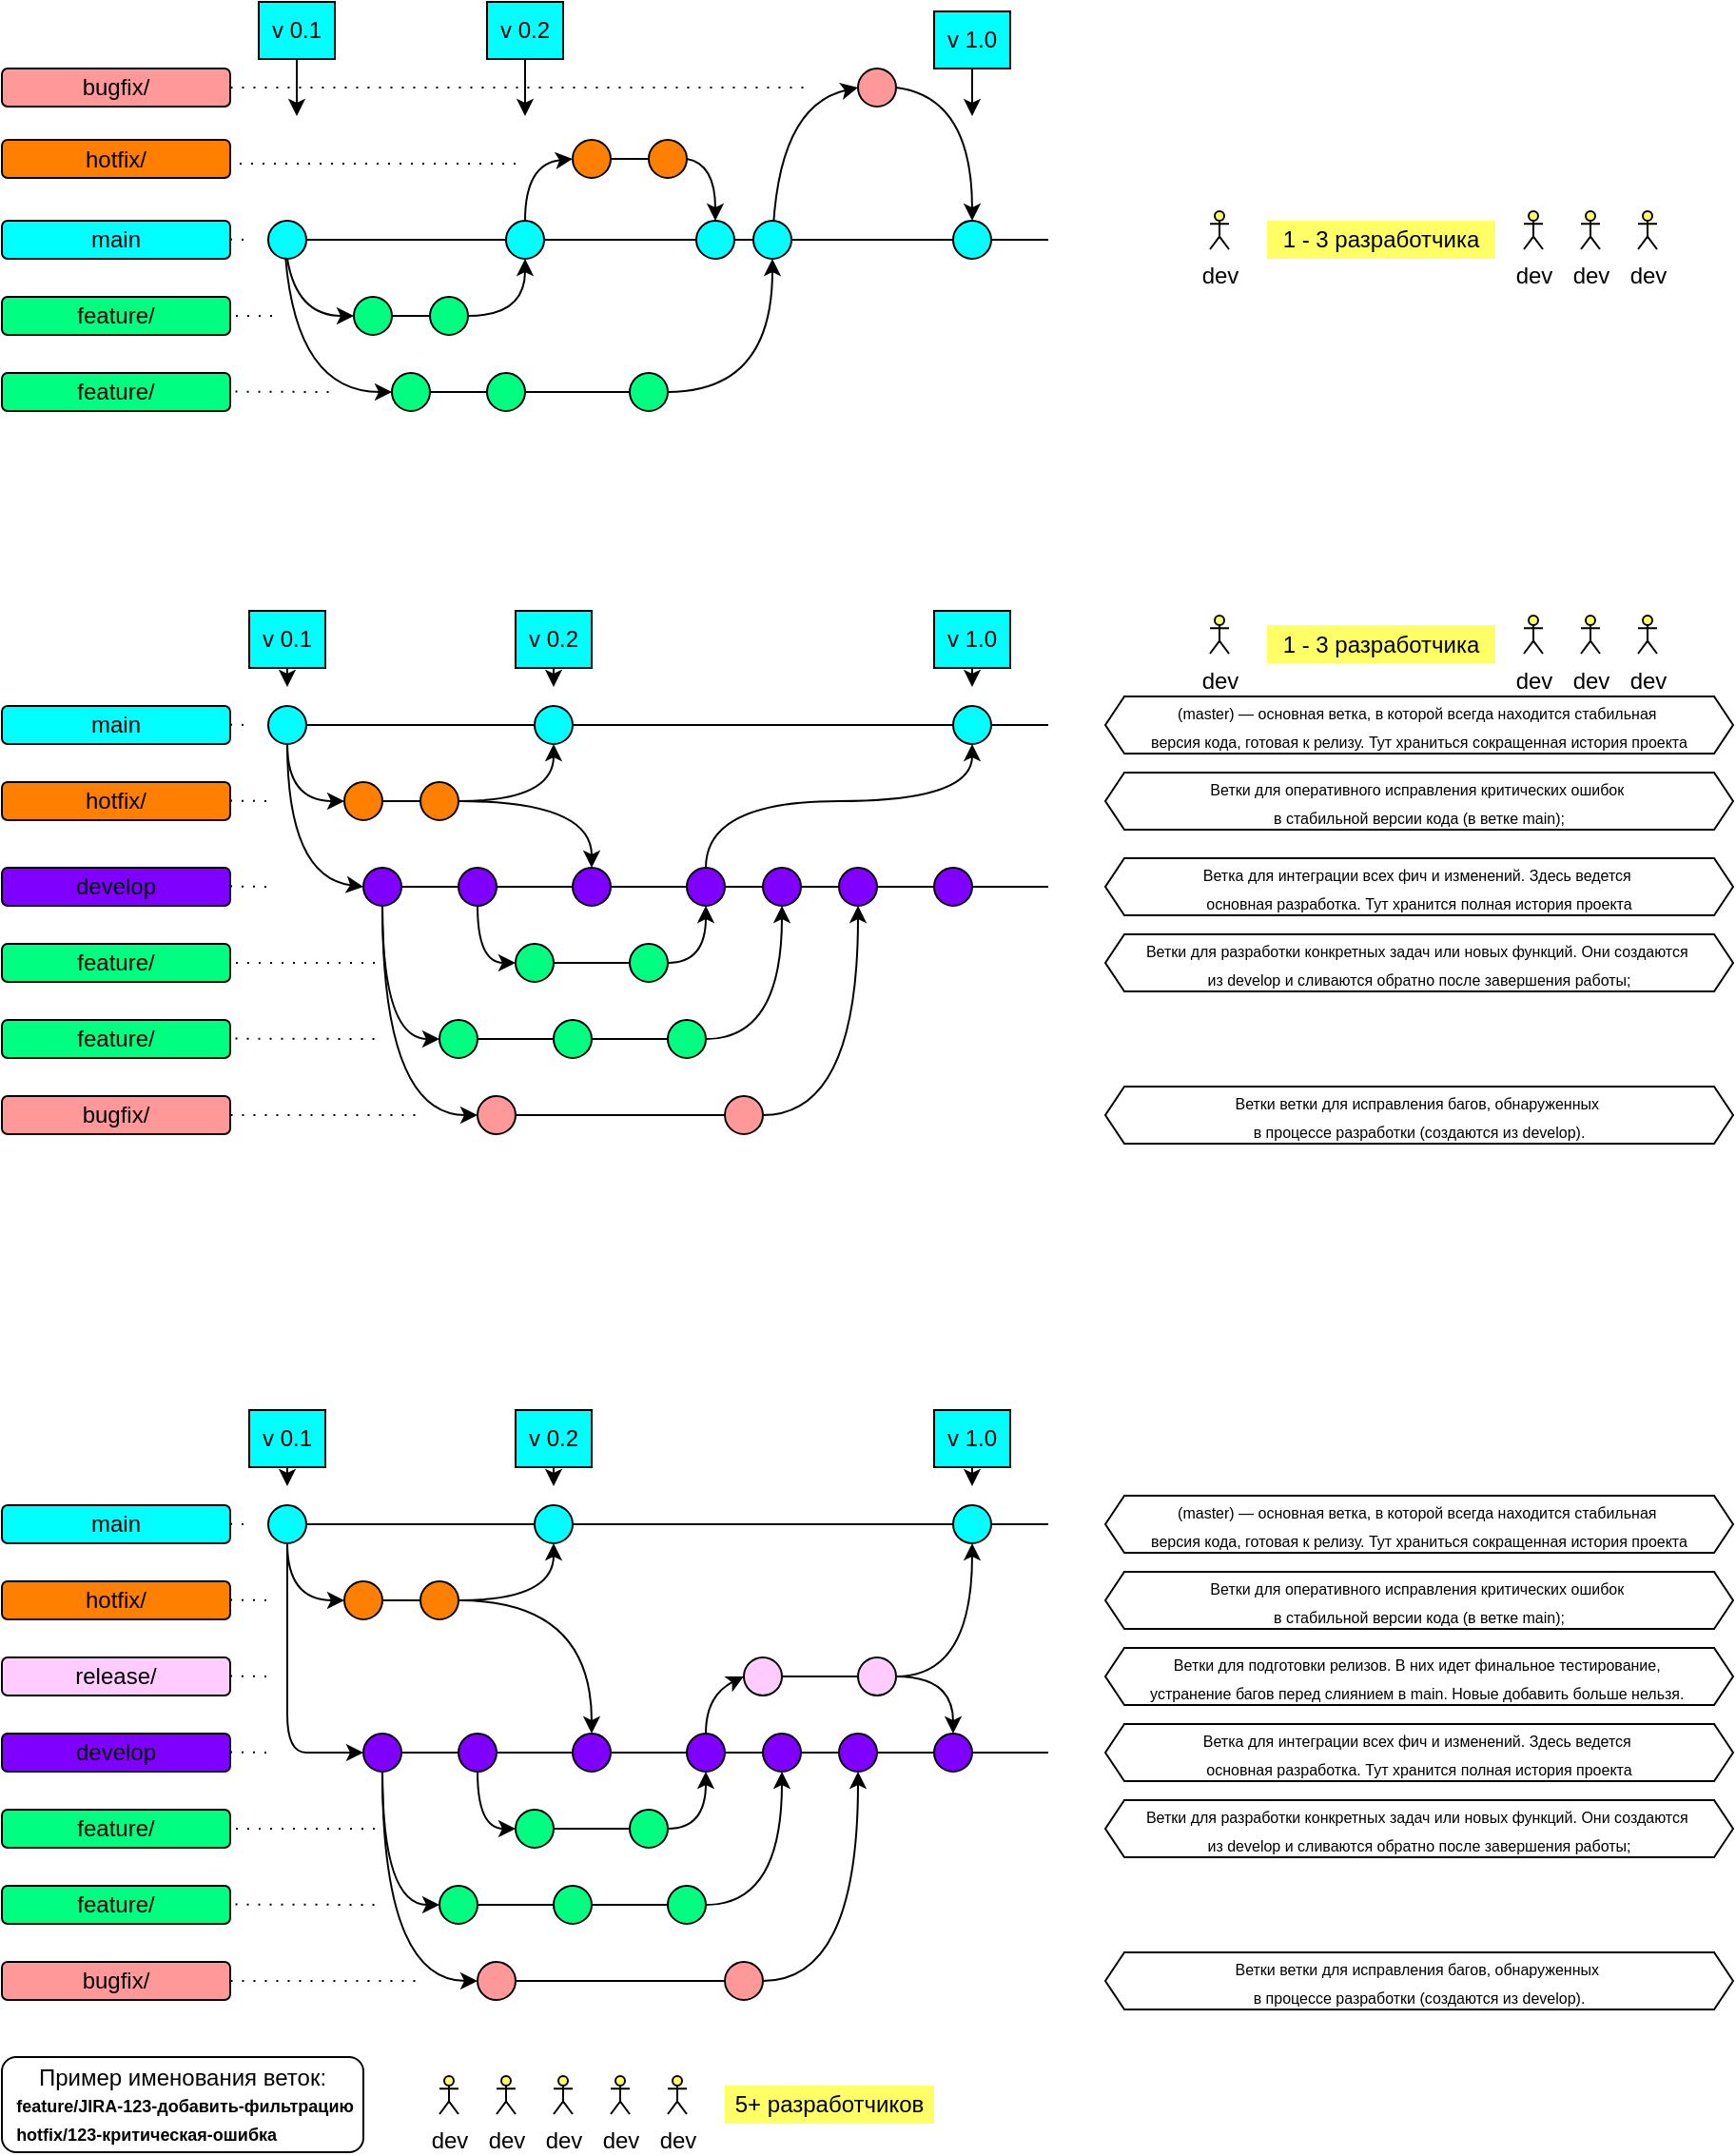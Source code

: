 <mxfile version="27.0.5">
  <diagram name="Страница — 1" id="pEM1eeNs8Oaj4RLYaVjf">
    <mxGraphModel dx="2775" dy="2641" grid="1" gridSize="10" guides="1" tooltips="1" connect="1" arrows="1" fold="1" page="1" pageScale="1" pageWidth="827" pageHeight="1169" math="0" shadow="0">
      <root>
        <mxCell id="0" />
        <mxCell id="1" parent="0" />
        <mxCell id="psM1QYHPvjaKFOdRtNum-13" value="" style="endArrow=none;dashed=1;html=1;dashPattern=1 5;strokeWidth=1;rounded=0;exitX=1.023;exitY=0.49;exitDx=0;exitDy=0;exitPerimeter=0;" parent="1" source="zgv2ERygZg9kwZfX17p8-27" edge="1">
          <mxGeometry width="50" height="50" relative="1" as="geometry">
            <mxPoint x="550" y="330" as="sourcePoint" />
            <mxPoint x="590" y="290" as="targetPoint" />
          </mxGeometry>
        </mxCell>
        <mxCell id="zgv2ERygZg9kwZfX17p8-2" value="" style="endArrow=none;html=1;rounded=0;exitX=1;exitY=0.5;exitDx=0;exitDy=0;entryX=0;entryY=0.5;entryDx=0;entryDy=0;" parent="1" source="psM1QYHPvjaKFOdRtNum-23" target="zgv2ERygZg9kwZfX17p8-44" edge="1">
          <mxGeometry width="50" height="50" relative="1" as="geometry">
            <mxPoint x="610" y="209.71" as="sourcePoint" />
            <mxPoint x="850" y="210" as="targetPoint" />
          </mxGeometry>
        </mxCell>
        <mxCell id="zgv2ERygZg9kwZfX17p8-3" value="" style="endArrow=none;html=1;rounded=0;" parent="1" source="zgv2ERygZg9kwZfX17p8-9" edge="1">
          <mxGeometry width="50" height="50" relative="1" as="geometry">
            <mxPoint x="550" y="89.92" as="sourcePoint" />
            <mxPoint x="940" y="90" as="targetPoint" />
          </mxGeometry>
        </mxCell>
        <mxCell id="zgv2ERygZg9kwZfX17p8-7" value="" style="ellipse;whiteSpace=wrap;html=1;aspect=fixed;fillColor=#7F00FF;" parent="1" vertex="1">
          <mxGeometry x="580" y="200" width="20" height="20" as="geometry" />
        </mxCell>
        <mxCell id="zgv2ERygZg9kwZfX17p8-10" value="main" style="rounded=1;whiteSpace=wrap;html=1;fillColor=#00FFFF;" parent="1" vertex="1">
          <mxGeometry x="390" y="80" width="120" height="20" as="geometry" />
        </mxCell>
        <mxCell id="zgv2ERygZg9kwZfX17p8-11" value="" style="ellipse;whiteSpace=wrap;html=1;aspect=fixed;fillColor=#FF8000;" parent="1" vertex="1">
          <mxGeometry x="610" y="120" width="20" height="20" as="geometry" />
        </mxCell>
        <mxCell id="zgv2ERygZg9kwZfX17p8-14" value="" style="curved=1;endArrow=classic;html=1;rounded=0;exitX=0.5;exitY=1;exitDx=0;exitDy=0;entryX=0;entryY=0.5;entryDx=0;entryDy=0;" parent="1" source="zgv2ERygZg9kwZfX17p8-49" target="psM1QYHPvjaKFOdRtNum-5" edge="1">
          <mxGeometry width="50" height="50" relative="1" as="geometry">
            <mxPoint x="550" y="90" as="sourcePoint" />
            <mxPoint x="720" y="130" as="targetPoint" />
            <Array as="points">
              <mxPoint x="540" y="130" />
            </Array>
          </mxGeometry>
        </mxCell>
        <mxCell id="zgv2ERygZg9kwZfX17p8-15" value="" style="curved=1;endArrow=classic;html=1;rounded=0;entryX=0;entryY=0.5;entryDx=0;entryDy=0;exitX=0.5;exitY=1;exitDx=0;exitDy=0;" parent="1" source="zgv2ERygZg9kwZfX17p8-49" target="zgv2ERygZg9kwZfX17p8-7" edge="1">
          <mxGeometry width="50" height="50" relative="1" as="geometry">
            <mxPoint x="550" y="90" as="sourcePoint" />
            <mxPoint x="590" y="170" as="targetPoint" />
            <Array as="points">
              <mxPoint x="540" y="170" />
              <mxPoint x="540" y="210" />
              <mxPoint x="560" y="210" />
            </Array>
          </mxGeometry>
        </mxCell>
        <mxCell id="zgv2ERygZg9kwZfX17p8-16" value="" style="ellipse;whiteSpace=wrap;html=1;aspect=fixed;fillColor=#00FF80;" parent="1" vertex="1">
          <mxGeometry x="620" y="280" width="20" height="20" as="geometry" />
        </mxCell>
        <mxCell id="zgv2ERygZg9kwZfX17p8-19" value="" style="curved=1;endArrow=classic;html=1;rounded=0;exitX=1;exitY=0.5;exitDx=0;exitDy=0;entryX=0.5;entryY=1;entryDx=0;entryDy=0;" parent="1" source="zgv2ERygZg9kwZfX17p8-11" target="zgv2ERygZg9kwZfX17p8-56" edge="1">
          <mxGeometry width="50" height="50" relative="1" as="geometry">
            <mxPoint x="630" y="130" as="sourcePoint" />
            <mxPoint x="660" y="90" as="targetPoint" />
            <Array as="points">
              <mxPoint x="680" y="130" />
            </Array>
          </mxGeometry>
        </mxCell>
        <mxCell id="zgv2ERygZg9kwZfX17p8-20" value="" style="curved=1;endArrow=classic;html=1;rounded=0;exitX=1;exitY=0.5;exitDx=0;exitDy=0;entryX=0.5;entryY=0;entryDx=0;entryDy=0;" parent="1" source="zgv2ERygZg9kwZfX17p8-11" target="zgv2ERygZg9kwZfX17p8-40" edge="1">
          <mxGeometry width="50" height="50" relative="1" as="geometry">
            <mxPoint x="640" y="160" as="sourcePoint" />
            <mxPoint x="670" y="210" as="targetPoint" />
            <Array as="points">
              <mxPoint x="700" y="130" />
            </Array>
          </mxGeometry>
        </mxCell>
        <mxCell id="zgv2ERygZg9kwZfX17p8-22" value="" style="endArrow=none;html=1;rounded=0;exitX=1;exitY=0.5;exitDx=0;exitDy=0;" parent="1" source="zgv2ERygZg9kwZfX17p8-7" target="zgv2ERygZg9kwZfX17p8-21" edge="1">
          <mxGeometry width="50" height="50" relative="1" as="geometry">
            <mxPoint x="610" y="210" as="sourcePoint" />
            <mxPoint x="850" y="209.71" as="targetPoint" />
          </mxGeometry>
        </mxCell>
        <mxCell id="zgv2ERygZg9kwZfX17p8-21" value="" style="ellipse;whiteSpace=wrap;html=1;aspect=fixed;fillColor=#7F00FF;" parent="1" vertex="1">
          <mxGeometry x="630" y="200" width="20" height="20" as="geometry" />
        </mxCell>
        <mxCell id="zgv2ERygZg9kwZfX17p8-23" value="hotfix/" style="rounded=1;whiteSpace=wrap;html=1;fillColor=#FF8000;" parent="1" vertex="1">
          <mxGeometry x="390" y="120" width="120" height="20" as="geometry" />
        </mxCell>
        <mxCell id="zgv2ERygZg9kwZfX17p8-24" value="release/" style="rounded=1;whiteSpace=wrap;html=1;fillColor=#FFCCFF;" parent="1" vertex="1">
          <mxGeometry x="390" y="160" width="120" height="20" as="geometry" />
        </mxCell>
        <mxCell id="zgv2ERygZg9kwZfX17p8-25" value="develop" style="rounded=1;whiteSpace=wrap;html=1;fillColor=#7F00FF;" parent="1" vertex="1">
          <mxGeometry x="390" y="200" width="120" height="20" as="geometry" />
        </mxCell>
        <mxCell id="zgv2ERygZg9kwZfX17p8-26" value="feature/" style="rounded=1;whiteSpace=wrap;html=1;fillColor=#00FF80;" parent="1" vertex="1">
          <mxGeometry x="390" y="240" width="120" height="20" as="geometry" />
        </mxCell>
        <mxCell id="zgv2ERygZg9kwZfX17p8-27" value="feature/" style="rounded=1;whiteSpace=wrap;html=1;fillColor=#00FF80;" parent="1" vertex="1">
          <mxGeometry x="390" y="280" width="120" height="20" as="geometry" />
        </mxCell>
        <mxCell id="zgv2ERygZg9kwZfX17p8-32" value="" style="endArrow=none;html=1;rounded=0;exitX=1;exitY=0.5;exitDx=0;exitDy=0;" parent="1" source="zgv2ERygZg9kwZfX17p8-16" target="zgv2ERygZg9kwZfX17p8-31" edge="1">
          <mxGeometry width="50" height="50" relative="1" as="geometry">
            <mxPoint x="610" y="290" as="sourcePoint" />
            <mxPoint x="680" y="290" as="targetPoint" />
          </mxGeometry>
        </mxCell>
        <mxCell id="zgv2ERygZg9kwZfX17p8-31" value="" style="ellipse;whiteSpace=wrap;html=1;aspect=fixed;fillColor=#00FF80;" parent="1" vertex="1">
          <mxGeometry x="680" y="280" width="20" height="20" as="geometry" />
        </mxCell>
        <mxCell id="zgv2ERygZg9kwZfX17p8-34" value="" style="endArrow=none;html=1;rounded=0;exitX=1;exitY=0.5;exitDx=0;exitDy=0;" parent="1" source="zgv2ERygZg9kwZfX17p8-31" target="zgv2ERygZg9kwZfX17p8-33" edge="1">
          <mxGeometry width="50" height="50" relative="1" as="geometry">
            <mxPoint x="720.0" y="290" as="sourcePoint" />
            <mxPoint x="850" y="289.8" as="targetPoint" />
          </mxGeometry>
        </mxCell>
        <mxCell id="zgv2ERygZg9kwZfX17p8-33" value="" style="ellipse;whiteSpace=wrap;html=1;aspect=fixed;fillColor=#00FF80;" parent="1" vertex="1">
          <mxGeometry x="740" y="280" width="20" height="20" as="geometry" />
        </mxCell>
        <mxCell id="zgv2ERygZg9kwZfX17p8-35" value="" style="ellipse;whiteSpace=wrap;html=1;aspect=fixed;fillColor=#00FF80;" parent="1" vertex="1">
          <mxGeometry x="660" y="240" width="20" height="20" as="geometry" />
        </mxCell>
        <mxCell id="zgv2ERygZg9kwZfX17p8-36" value="" style="curved=1;endArrow=classic;html=1;rounded=0;exitX=0.5;exitY=1;exitDx=0;exitDy=0;entryX=0;entryY=0.5;entryDx=0;entryDy=0;" parent="1" source="zgv2ERygZg9kwZfX17p8-21" target="zgv2ERygZg9kwZfX17p8-35" edge="1">
          <mxGeometry width="50" height="50" relative="1" as="geometry">
            <mxPoint x="640" y="210" as="sourcePoint" />
            <mxPoint x="690" y="250" as="targetPoint" />
            <Array as="points">
              <mxPoint x="640" y="250" />
            </Array>
          </mxGeometry>
        </mxCell>
        <mxCell id="zgv2ERygZg9kwZfX17p8-37" value="" style="ellipse;whiteSpace=wrap;html=1;aspect=fixed;fillColor=#00FF80;" parent="1" vertex="1">
          <mxGeometry x="720" y="240" width="20" height="20" as="geometry" />
        </mxCell>
        <mxCell id="zgv2ERygZg9kwZfX17p8-38" value="" style="endArrow=none;html=1;rounded=0;exitX=1;exitY=0.5;exitDx=0;exitDy=0;entryX=0;entryY=0.5;entryDx=0;entryDy=0;" parent="1" source="zgv2ERygZg9kwZfX17p8-35" target="zgv2ERygZg9kwZfX17p8-37" edge="1">
          <mxGeometry width="50" height="50" relative="1" as="geometry">
            <mxPoint x="630" y="230" as="sourcePoint" />
            <mxPoint x="680" y="180" as="targetPoint" />
          </mxGeometry>
        </mxCell>
        <mxCell id="zgv2ERygZg9kwZfX17p8-39" value="" style="curved=1;endArrow=classic;html=1;rounded=0;exitX=1;exitY=0.5;exitDx=0;exitDy=0;entryX=0.5;entryY=1;entryDx=0;entryDy=0;" parent="1" source="zgv2ERygZg9kwZfX17p8-37" target="zgv2ERygZg9kwZfX17p8-42" edge="1">
          <mxGeometry width="50" height="50" relative="1" as="geometry">
            <mxPoint x="760" y="225" as="sourcePoint" />
            <mxPoint x="770" y="210" as="targetPoint" />
            <Array as="points">
              <mxPoint x="760" y="250" />
            </Array>
          </mxGeometry>
        </mxCell>
        <mxCell id="zgv2ERygZg9kwZfX17p8-41" value="" style="endArrow=none;html=1;rounded=0;exitX=1;exitY=0.5;exitDx=0;exitDy=0;" parent="1" source="zgv2ERygZg9kwZfX17p8-21" target="zgv2ERygZg9kwZfX17p8-40" edge="1">
          <mxGeometry width="50" height="50" relative="1" as="geometry">
            <mxPoint x="640" y="210" as="sourcePoint" />
            <mxPoint x="850" y="209.71" as="targetPoint" />
          </mxGeometry>
        </mxCell>
        <mxCell id="zgv2ERygZg9kwZfX17p8-40" value="" style="ellipse;whiteSpace=wrap;html=1;aspect=fixed;fillColor=#7F00FF;" parent="1" vertex="1">
          <mxGeometry x="690" y="200" width="20" height="20" as="geometry" />
        </mxCell>
        <mxCell id="zgv2ERygZg9kwZfX17p8-43" value="" style="endArrow=none;html=1;rounded=0;exitX=1;exitY=0.5;exitDx=0;exitDy=0;" parent="1" source="zgv2ERygZg9kwZfX17p8-40" target="zgv2ERygZg9kwZfX17p8-42" edge="1">
          <mxGeometry width="50" height="50" relative="1" as="geometry">
            <mxPoint x="720" y="210" as="sourcePoint" />
            <mxPoint x="850" y="209.71" as="targetPoint" />
          </mxGeometry>
        </mxCell>
        <mxCell id="zgv2ERygZg9kwZfX17p8-42" value="" style="ellipse;whiteSpace=wrap;html=1;aspect=fixed;fillColor=#7F00FF;" parent="1" vertex="1">
          <mxGeometry x="750" y="200" width="20" height="20" as="geometry" />
        </mxCell>
        <mxCell id="zgv2ERygZg9kwZfX17p8-44" value="" style="ellipse;whiteSpace=wrap;html=1;aspect=fixed;fillColor=#7F00FF;" parent="1" vertex="1">
          <mxGeometry x="880" y="200" width="20" height="20" as="geometry" />
        </mxCell>
        <mxCell id="zgv2ERygZg9kwZfX17p8-45" value="" style="ellipse;whiteSpace=wrap;html=1;aspect=fixed;fillColor=#FFCCFF;" parent="1" vertex="1">
          <mxGeometry x="780" y="160" width="20" height="20" as="geometry" />
        </mxCell>
        <mxCell id="zgv2ERygZg9kwZfX17p8-46" value="" style="curved=1;endArrow=classic;html=1;rounded=0;exitX=0.5;exitY=0;exitDx=0;exitDy=0;entryX=0;entryY=0.5;entryDx=0;entryDy=0;" parent="1" source="zgv2ERygZg9kwZfX17p8-42" target="zgv2ERygZg9kwZfX17p8-45" edge="1">
          <mxGeometry width="50" height="50" relative="1" as="geometry">
            <mxPoint x="790" y="210" as="sourcePoint" />
            <mxPoint x="820" y="170" as="targetPoint" />
            <Array as="points">
              <mxPoint x="760" y="180" />
            </Array>
          </mxGeometry>
        </mxCell>
        <mxCell id="zgv2ERygZg9kwZfX17p8-49" value="" style="ellipse;whiteSpace=wrap;html=1;aspect=fixed;fillColor=#00FFFF;" parent="1" vertex="1">
          <mxGeometry x="530" y="80" width="20" height="20" as="geometry" />
        </mxCell>
        <mxCell id="zgv2ERygZg9kwZfX17p8-50" value="" style="ellipse;whiteSpace=wrap;html=1;aspect=fixed;fillColor=#FFCCFF;" parent="1" vertex="1">
          <mxGeometry x="840" y="160" width="20" height="20" as="geometry" />
        </mxCell>
        <mxCell id="zgv2ERygZg9kwZfX17p8-51" value="" style="curved=1;endArrow=classic;html=1;rounded=0;exitX=1;exitY=0.5;exitDx=0;exitDy=0;entryX=0.5;entryY=0;entryDx=0;entryDy=0;" parent="1" source="zgv2ERygZg9kwZfX17p8-50" target="zgv2ERygZg9kwZfX17p8-44" edge="1">
          <mxGeometry width="50" height="50" relative="1" as="geometry">
            <mxPoint x="870" y="170" as="sourcePoint" />
            <mxPoint x="900" y="210" as="targetPoint" />
            <Array as="points">
              <mxPoint x="890" y="170" />
            </Array>
          </mxGeometry>
        </mxCell>
        <mxCell id="zgv2ERygZg9kwZfX17p8-53" value="" style="endArrow=none;html=1;rounded=0;exitX=1;exitY=0.5;exitDx=0;exitDy=0;entryX=0;entryY=0.5;entryDx=0;entryDy=0;" parent="1" source="zgv2ERygZg9kwZfX17p8-45" target="zgv2ERygZg9kwZfX17p8-50" edge="1">
          <mxGeometry width="50" height="50" relative="1" as="geometry">
            <mxPoint x="840" y="169.92" as="sourcePoint" />
            <mxPoint x="850" y="169.92" as="targetPoint" />
          </mxGeometry>
        </mxCell>
        <mxCell id="zgv2ERygZg9kwZfX17p8-55" value="" style="endArrow=none;html=1;rounded=0;" parent="1" source="zgv2ERygZg9kwZfX17p8-56" target="zgv2ERygZg9kwZfX17p8-9" edge="1">
          <mxGeometry width="50" height="50" relative="1" as="geometry">
            <mxPoint x="550" y="89.92" as="sourcePoint" />
            <mxPoint x="950" y="90" as="targetPoint" />
          </mxGeometry>
        </mxCell>
        <mxCell id="zgv2ERygZg9kwZfX17p8-9" value="" style="ellipse;whiteSpace=wrap;html=1;aspect=fixed;fillColor=#00FFFF;" parent="1" vertex="1">
          <mxGeometry x="890" y="80" width="20" height="20" as="geometry" />
        </mxCell>
        <mxCell id="zgv2ERygZg9kwZfX17p8-57" value="" style="endArrow=none;html=1;rounded=0;exitX=1;exitY=0.5;exitDx=0;exitDy=0;" parent="1" source="zgv2ERygZg9kwZfX17p8-49" target="zgv2ERygZg9kwZfX17p8-56" edge="1">
          <mxGeometry width="50" height="50" relative="1" as="geometry">
            <mxPoint x="550" y="89.92" as="sourcePoint" />
            <mxPoint x="850" y="90" as="targetPoint" />
          </mxGeometry>
        </mxCell>
        <mxCell id="zgv2ERygZg9kwZfX17p8-56" value="" style="ellipse;whiteSpace=wrap;html=1;aspect=fixed;fillColor=#00FFFF;" parent="1" vertex="1">
          <mxGeometry x="670" y="80" width="20" height="20" as="geometry" />
        </mxCell>
        <mxCell id="zgv2ERygZg9kwZfX17p8-58" value="v 0.1" style="rounded=0;whiteSpace=wrap;html=1;fillColor=#00FFFF;" parent="1" vertex="1">
          <mxGeometry x="520" y="30" width="40" height="30" as="geometry" />
        </mxCell>
        <mxCell id="zgv2ERygZg9kwZfX17p8-59" value="" style="endArrow=classic;html=1;rounded=0;exitX=0.5;exitY=1;exitDx=0;exitDy=0;" parent="1" source="zgv2ERygZg9kwZfX17p8-58" edge="1">
          <mxGeometry width="50" height="50" relative="1" as="geometry">
            <mxPoint x="760" y="200" as="sourcePoint" />
            <mxPoint x="540" y="70" as="targetPoint" />
          </mxGeometry>
        </mxCell>
        <mxCell id="zgv2ERygZg9kwZfX17p8-60" value="v 0.2" style="rounded=0;whiteSpace=wrap;html=1;fillColor=#00FFFF;" parent="1" vertex="1">
          <mxGeometry x="660" y="30" width="40" height="30" as="geometry" />
        </mxCell>
        <mxCell id="zgv2ERygZg9kwZfX17p8-61" value="" style="endArrow=classic;html=1;rounded=0;exitX=0.5;exitY=1;exitDx=0;exitDy=0;" parent="1" source="zgv2ERygZg9kwZfX17p8-60" edge="1">
          <mxGeometry width="50" height="50" relative="1" as="geometry">
            <mxPoint x="900" y="200" as="sourcePoint" />
            <mxPoint x="680" y="70" as="targetPoint" />
          </mxGeometry>
        </mxCell>
        <mxCell id="zgv2ERygZg9kwZfX17p8-62" value="v 1.0" style="rounded=0;whiteSpace=wrap;html=1;fillColor=#00FFFF;" parent="1" vertex="1">
          <mxGeometry x="880" y="30" width="40" height="30" as="geometry" />
        </mxCell>
        <mxCell id="zgv2ERygZg9kwZfX17p8-63" value="" style="endArrow=classic;html=1;rounded=0;exitX=0.5;exitY=1;exitDx=0;exitDy=0;" parent="1" source="zgv2ERygZg9kwZfX17p8-62" edge="1">
          <mxGeometry width="50" height="50" relative="1" as="geometry">
            <mxPoint x="1120" y="200" as="sourcePoint" />
            <mxPoint x="900" y="70" as="targetPoint" />
          </mxGeometry>
        </mxCell>
        <mxCell id="zgv2ERygZg9kwZfX17p8-64" value="" style="endArrow=none;html=1;rounded=0;exitX=1;exitY=0.5;exitDx=0;exitDy=0;" parent="1" source="zgv2ERygZg9kwZfX17p8-44" edge="1">
          <mxGeometry width="50" height="50" relative="1" as="geometry">
            <mxPoint x="940" y="209.9" as="sourcePoint" />
            <mxPoint x="940" y="210" as="targetPoint" />
          </mxGeometry>
        </mxCell>
        <mxCell id="zgv2ERygZg9kwZfX17p8-77" value="&lt;font style=&quot;font-size: 8px;&quot;&gt;Ветки для подготовки релизов. В них идет финальное тестирование,&amp;nbsp;&lt;/font&gt;&lt;div&gt;&lt;font style=&quot;font-size: 8px;&quot;&gt;устранение багов перед слиянием в main. Новые добавить больше нельзя.&amp;nbsp;&lt;br&gt;&lt;/font&gt;&lt;/div&gt;" style="shape=hexagon;perimeter=hexagonPerimeter2;whiteSpace=wrap;html=1;fixedSize=1;size=10;" parent="1" vertex="1">
          <mxGeometry x="970" y="155" width="330" height="30" as="geometry" />
        </mxCell>
        <mxCell id="zgv2ERygZg9kwZfX17p8-78" value="&lt;span style=&quot;font-size: 8px;&quot;&gt;(master) — основная ветка, в которой всегда находится&amp;nbsp;&lt;/span&gt;&lt;span style=&quot;font-size: 8px;&quot;&gt;стабильная&amp;nbsp;&lt;/span&gt;&lt;div&gt;&lt;span style=&quot;font-size: 8px;&quot;&gt;версия кода, готовая к релизу. Тут&lt;/span&gt;&lt;span style=&quot;font-size: 8px; background-color: transparent; color: light-dark(rgb(0, 0, 0), rgb(255, 255, 255));&quot;&gt;&amp;nbsp;храниться сокращенная история проекта&lt;/span&gt;&lt;/div&gt;" style="shape=hexagon;perimeter=hexagonPerimeter2;whiteSpace=wrap;html=1;fixedSize=1;size=10;" parent="1" vertex="1">
          <mxGeometry x="970" y="75" width="330" height="30" as="geometry" />
        </mxCell>
        <mxCell id="zgv2ERygZg9kwZfX17p8-79" value="&lt;font style=&quot;font-size: 8px;&quot;&gt;Ветка для интеграции всех фич и изменений. Здесь ведется&amp;nbsp;&lt;/font&gt;&lt;div&gt;&lt;font style=&quot;font-size: 8px;&quot;&gt;основная разработка.&amp;nbsp;&lt;/font&gt;&lt;span style=&quot;font-size: 8px; background-color: transparent; color: light-dark(rgb(0, 0, 0), rgb(255, 255, 255));&quot;&gt;Тут хранится полная история проекта&lt;/span&gt;&lt;/div&gt;" style="shape=hexagon;perimeter=hexagonPerimeter2;whiteSpace=wrap;html=1;fixedSize=1;size=10;" parent="1" vertex="1">
          <mxGeometry x="970" y="195" width="330" height="30" as="geometry" />
        </mxCell>
        <mxCell id="zgv2ERygZg9kwZfX17p8-82" value="&lt;span style=&quot;font-size: 8px;&quot;&gt;Ветки для разработки конкретных задач или новых функций. Они создаются&amp;nbsp;&lt;/span&gt;&lt;div&gt;&lt;span style=&quot;font-size: 8px;&quot;&gt;из develop и сливаются обратно после завершения работы;&lt;/span&gt;&lt;/div&gt;" style="shape=hexagon;perimeter=hexagonPerimeter2;whiteSpace=wrap;html=1;fixedSize=1;size=10;" parent="1" vertex="1">
          <mxGeometry x="970" y="235" width="330" height="30" as="geometry" />
        </mxCell>
        <mxCell id="zgv2ERygZg9kwZfX17p8-83" value="&lt;span style=&quot;font-size: 8px;&quot;&gt;Ветки для оперативного исправления критических ошибок&amp;nbsp;&lt;/span&gt;&lt;div&gt;&lt;span style=&quot;font-size: 8px;&quot;&gt;в стабильной версии кода (в ветке main);&lt;/span&gt;&lt;/div&gt;" style="shape=hexagon;perimeter=hexagonPerimeter2;whiteSpace=wrap;html=1;fixedSize=1;size=10;" parent="1" vertex="1">
          <mxGeometry x="970" y="115" width="330" height="30" as="geometry" />
        </mxCell>
        <mxCell id="psM1QYHPvjaKFOdRtNum-2" value="" style="curved=1;endArrow=classic;html=1;rounded=0;exitX=1;exitY=0.5;exitDx=0;exitDy=0;entryX=0.5;entryY=1;entryDx=0;entryDy=0;" parent="1" source="zgv2ERygZg9kwZfX17p8-33" target="psM1QYHPvjaKFOdRtNum-10" edge="1">
          <mxGeometry width="50" height="50" relative="1" as="geometry">
            <mxPoint x="860" y="290" as="sourcePoint" />
            <mxPoint x="890" y="250" as="targetPoint" />
            <Array as="points">
              <mxPoint x="800" y="290" />
            </Array>
          </mxGeometry>
        </mxCell>
        <mxCell id="psM1QYHPvjaKFOdRtNum-3" value="" style="curved=1;endArrow=classic;html=1;rounded=0;exitX=0.5;exitY=1;exitDx=0;exitDy=0;entryX=0;entryY=0.5;entryDx=0;entryDy=0;" parent="1" source="zgv2ERygZg9kwZfX17p8-7" target="zgv2ERygZg9kwZfX17p8-16" edge="1">
          <mxGeometry width="50" height="50" relative="1" as="geometry">
            <mxPoint x="600" y="220" as="sourcePoint" />
            <mxPoint x="660" y="250" as="targetPoint" />
            <Array as="points">
              <mxPoint x="590" y="290" />
            </Array>
          </mxGeometry>
        </mxCell>
        <mxCell id="psM1QYHPvjaKFOdRtNum-5" value="" style="ellipse;whiteSpace=wrap;html=1;aspect=fixed;fillColor=#FF8000;" parent="1" vertex="1">
          <mxGeometry x="570" y="120" width="20" height="20" as="geometry" />
        </mxCell>
        <mxCell id="psM1QYHPvjaKFOdRtNum-9" value="" style="endArrow=none;html=1;rounded=0;exitX=1;exitY=0.5;exitDx=0;exitDy=0;entryX=0;entryY=0.5;entryDx=0;entryDy=0;" parent="1" source="psM1QYHPvjaKFOdRtNum-5" target="zgv2ERygZg9kwZfX17p8-11" edge="1">
          <mxGeometry width="50" height="50" relative="1" as="geometry">
            <mxPoint x="590" y="129.86" as="sourcePoint" />
            <mxPoint x="610" y="129.86" as="targetPoint" />
          </mxGeometry>
        </mxCell>
        <mxCell id="psM1QYHPvjaKFOdRtNum-11" value="" style="endArrow=none;html=1;rounded=0;exitX=1;exitY=0.5;exitDx=0;exitDy=0;entryX=0;entryY=0.5;entryDx=0;entryDy=0;" parent="1" source="zgv2ERygZg9kwZfX17p8-42" target="psM1QYHPvjaKFOdRtNum-10" edge="1">
          <mxGeometry width="50" height="50" relative="1" as="geometry">
            <mxPoint x="790" y="210" as="sourcePoint" />
            <mxPoint x="910" y="210" as="targetPoint" />
          </mxGeometry>
        </mxCell>
        <mxCell id="psM1QYHPvjaKFOdRtNum-10" value="" style="ellipse;whiteSpace=wrap;html=1;aspect=fixed;fillColor=#7F00FF;" parent="1" vertex="1">
          <mxGeometry x="790" y="200" width="20" height="20" as="geometry" />
        </mxCell>
        <mxCell id="psM1QYHPvjaKFOdRtNum-12" value="" style="curved=1;endArrow=classic;html=1;rounded=0;entryX=0.5;entryY=1;entryDx=0;entryDy=0;exitX=1;exitY=0.5;exitDx=0;exitDy=0;" parent="1" source="zgv2ERygZg9kwZfX17p8-50" target="zgv2ERygZg9kwZfX17p8-9" edge="1">
          <mxGeometry width="50" height="50" relative="1" as="geometry">
            <mxPoint x="850" y="170" as="sourcePoint" />
            <mxPoint x="870" y="120" as="targetPoint" />
            <Array as="points">
              <mxPoint x="900" y="170" />
            </Array>
          </mxGeometry>
        </mxCell>
        <mxCell id="psM1QYHPvjaKFOdRtNum-14" value="" style="endArrow=none;dashed=1;html=1;dashPattern=1 5;strokeWidth=1;rounded=0;exitX=1.023;exitY=0.49;exitDx=0;exitDy=0;exitPerimeter=0;" parent="1" edge="1">
          <mxGeometry width="50" height="50" relative="1" as="geometry">
            <mxPoint x="513" y="250" as="sourcePoint" />
            <mxPoint x="590" y="250" as="targetPoint" />
          </mxGeometry>
        </mxCell>
        <mxCell id="psM1QYHPvjaKFOdRtNum-15" value="" style="endArrow=none;dashed=1;html=1;dashPattern=1 5;strokeWidth=1;rounded=0;exitX=1.023;exitY=0.49;exitDx=0;exitDy=0;exitPerimeter=0;" parent="1" edge="1">
          <mxGeometry width="50" height="50" relative="1" as="geometry">
            <mxPoint x="510" y="209.8" as="sourcePoint" />
            <mxPoint x="530" y="210" as="targetPoint" />
          </mxGeometry>
        </mxCell>
        <mxCell id="psM1QYHPvjaKFOdRtNum-16" value="" style="endArrow=none;dashed=1;html=1;dashPattern=1 5;strokeWidth=1;rounded=0;exitX=1.023;exitY=0.49;exitDx=0;exitDy=0;exitPerimeter=0;" parent="1" edge="1">
          <mxGeometry width="50" height="50" relative="1" as="geometry">
            <mxPoint x="510" y="169.8" as="sourcePoint" />
            <mxPoint x="530" y="170" as="targetPoint" />
          </mxGeometry>
        </mxCell>
        <mxCell id="psM1QYHPvjaKFOdRtNum-17" value="" style="endArrow=none;dashed=1;html=1;dashPattern=1 5;strokeWidth=1;rounded=0;exitX=1.023;exitY=0.49;exitDx=0;exitDy=0;exitPerimeter=0;" parent="1" edge="1">
          <mxGeometry width="50" height="50" relative="1" as="geometry">
            <mxPoint x="510" y="129.8" as="sourcePoint" />
            <mxPoint x="530" y="130" as="targetPoint" />
          </mxGeometry>
        </mxCell>
        <mxCell id="psM1QYHPvjaKFOdRtNum-18" value="" style="endArrow=none;dashed=1;html=1;dashPattern=1 5;strokeWidth=1;rounded=0;exitX=1.023;exitY=0.49;exitDx=0;exitDy=0;exitPerimeter=0;" parent="1" edge="1">
          <mxGeometry width="50" height="50" relative="1" as="geometry">
            <mxPoint x="510" y="89.8" as="sourcePoint" />
            <mxPoint x="520" y="90" as="targetPoint" />
          </mxGeometry>
        </mxCell>
        <mxCell id="psM1QYHPvjaKFOdRtNum-20" value="bugfix/" style="rounded=1;whiteSpace=wrap;html=1;fillColor=#FF9999;" parent="1" vertex="1">
          <mxGeometry x="390" y="320" width="120" height="20" as="geometry" />
        </mxCell>
        <mxCell id="psM1QYHPvjaKFOdRtNum-21" value="" style="ellipse;whiteSpace=wrap;html=1;aspect=fixed;fillColor=#FF9999;" parent="1" vertex="1">
          <mxGeometry x="640" y="320" width="20" height="20" as="geometry" />
        </mxCell>
        <mxCell id="psM1QYHPvjaKFOdRtNum-22" value="" style="curved=1;endArrow=classic;html=1;rounded=0;exitX=0.5;exitY=1;exitDx=0;exitDy=0;entryX=0;entryY=0.5;entryDx=0;entryDy=0;" parent="1" source="zgv2ERygZg9kwZfX17p8-7" target="psM1QYHPvjaKFOdRtNum-21" edge="1">
          <mxGeometry width="50" height="50" relative="1" as="geometry">
            <mxPoint x="600" y="260" as="sourcePoint" />
            <mxPoint x="630" y="330" as="targetPoint" />
            <Array as="points">
              <mxPoint x="590" y="330" />
            </Array>
          </mxGeometry>
        </mxCell>
        <mxCell id="psM1QYHPvjaKFOdRtNum-24" value="" style="endArrow=none;html=1;rounded=0;exitX=1;exitY=0.5;exitDx=0;exitDy=0;entryX=0;entryY=0.5;entryDx=0;entryDy=0;" parent="1" source="psM1QYHPvjaKFOdRtNum-10" target="psM1QYHPvjaKFOdRtNum-23" edge="1">
          <mxGeometry width="50" height="50" relative="1" as="geometry">
            <mxPoint x="810" y="210" as="sourcePoint" />
            <mxPoint x="880" y="210" as="targetPoint" />
          </mxGeometry>
        </mxCell>
        <mxCell id="psM1QYHPvjaKFOdRtNum-23" value="" style="ellipse;whiteSpace=wrap;html=1;aspect=fixed;fillColor=#7F00FF;" parent="1" vertex="1">
          <mxGeometry x="830" y="200" width="20" height="20" as="geometry" />
        </mxCell>
        <mxCell id="psM1QYHPvjaKFOdRtNum-25" value="" style="curved=1;endArrow=classic;html=1;rounded=0;exitX=1;exitY=0.5;exitDx=0;exitDy=0;entryX=0.5;entryY=1;entryDx=0;entryDy=0;" parent="1" source="psM1QYHPvjaKFOdRtNum-27" target="psM1QYHPvjaKFOdRtNum-23" edge="1">
          <mxGeometry width="50" height="50" relative="1" as="geometry">
            <mxPoint x="800" y="305" as="sourcePoint" />
            <mxPoint x="840" y="235" as="targetPoint" />
            <Array as="points">
              <mxPoint x="840" y="330" />
            </Array>
          </mxGeometry>
        </mxCell>
        <mxCell id="psM1QYHPvjaKFOdRtNum-26" value="" style="endArrow=none;html=1;rounded=0;entryX=0;entryY=0.5;entryDx=0;entryDy=0;exitX=1;exitY=0.5;exitDx=0;exitDy=0;" parent="1" source="psM1QYHPvjaKFOdRtNum-21" target="psM1QYHPvjaKFOdRtNum-27" edge="1">
          <mxGeometry width="50" height="50" relative="1" as="geometry">
            <mxPoint x="660" y="330" as="sourcePoint" />
            <mxPoint x="710" y="329.71" as="targetPoint" />
          </mxGeometry>
        </mxCell>
        <mxCell id="psM1QYHPvjaKFOdRtNum-27" value="" style="ellipse;whiteSpace=wrap;html=1;aspect=fixed;fillColor=#FF9999;" parent="1" vertex="1">
          <mxGeometry x="770" y="320" width="20" height="20" as="geometry" />
        </mxCell>
        <mxCell id="psM1QYHPvjaKFOdRtNum-29" value="" style="endArrow=none;dashed=1;html=1;dashPattern=1 5;strokeWidth=1;rounded=0;exitX=1.023;exitY=0.49;exitDx=0;exitDy=0;exitPerimeter=0;" parent="1" edge="1">
          <mxGeometry width="50" height="50" relative="1" as="geometry">
            <mxPoint x="510.24" y="329.96" as="sourcePoint" />
            <mxPoint x="610" y="330" as="targetPoint" />
          </mxGeometry>
        </mxCell>
        <mxCell id="psM1QYHPvjaKFOdRtNum-30" value="&lt;span style=&quot;font-size: 8px;&quot;&gt;Ветки&amp;nbsp;ветки для исправления багов, обнаруженных&amp;nbsp;&lt;/span&gt;&lt;div&gt;&lt;span style=&quot;font-size: 8px;&quot;&gt;в процессе разработки (создаются из develop).&lt;/span&gt;&lt;/div&gt;" style="shape=hexagon;perimeter=hexagonPerimeter2;whiteSpace=wrap;html=1;fixedSize=1;size=10;" parent="1" vertex="1">
          <mxGeometry x="970" y="315" width="330" height="30" as="geometry" />
        </mxCell>
        <mxCell id="psM1QYHPvjaKFOdRtNum-35" value="&lt;div&gt;Пример именования веток:&lt;/div&gt;&lt;div style=&quot;text-align: left;&quot;&gt;&lt;font style=&quot;font-size: 9px;&quot;&gt;&amp;nbsp;&lt;b&gt;feature/JIRA-123-добавить-фильтрацию&lt;/b&gt;&lt;/font&gt;&lt;/div&gt;&lt;div style=&quot;text-align: left;&quot;&gt;&lt;b&gt;&lt;font style=&quot;font-size: 9px;&quot;&gt;&amp;nbsp;hotfix/123-критическая-ошибка&lt;/font&gt;&lt;/b&gt;&lt;/div&gt;" style="rounded=1;whiteSpace=wrap;html=1;" parent="1" vertex="1">
          <mxGeometry x="390" y="370" width="190" height="50" as="geometry" />
        </mxCell>
        <mxCell id="uqCrLCezo9ZDXWsHE70V-1" value="" style="endArrow=none;dashed=1;html=1;dashPattern=1 5;strokeWidth=1;rounded=0;exitX=1.023;exitY=0.49;exitDx=0;exitDy=0;exitPerimeter=0;" parent="1" source="uqCrLCezo9ZDXWsHE70V-18" edge="1">
          <mxGeometry width="50" height="50" relative="1" as="geometry">
            <mxPoint x="550" y="-125" as="sourcePoint" />
            <mxPoint x="590" y="-165" as="targetPoint" />
          </mxGeometry>
        </mxCell>
        <mxCell id="uqCrLCezo9ZDXWsHE70V-2" value="" style="endArrow=none;html=1;rounded=0;exitX=1;exitY=0.5;exitDx=0;exitDy=0;entryX=0;entryY=0.5;entryDx=0;entryDy=0;" parent="1" source="uqCrLCezo9ZDXWsHE70V-71" target="uqCrLCezo9ZDXWsHE70V-32" edge="1">
          <mxGeometry width="50" height="50" relative="1" as="geometry">
            <mxPoint x="610" y="-245.29" as="sourcePoint" />
            <mxPoint x="850" y="-245" as="targetPoint" />
          </mxGeometry>
        </mxCell>
        <mxCell id="uqCrLCezo9ZDXWsHE70V-3" value="" style="endArrow=none;html=1;rounded=0;" parent="1" source="uqCrLCezo9ZDXWsHE70V-40" edge="1">
          <mxGeometry width="50" height="50" relative="1" as="geometry">
            <mxPoint x="550" y="-330.08" as="sourcePoint" />
            <mxPoint x="940" y="-330" as="targetPoint" />
          </mxGeometry>
        </mxCell>
        <mxCell id="uqCrLCezo9ZDXWsHE70V-4" value="" style="ellipse;whiteSpace=wrap;html=1;aspect=fixed;fillColor=#7F00FF;" parent="1" vertex="1">
          <mxGeometry x="580" y="-255" width="20" height="20" as="geometry" />
        </mxCell>
        <mxCell id="uqCrLCezo9ZDXWsHE70V-5" value="main" style="rounded=1;whiteSpace=wrap;html=1;fillColor=#00FFFF;" parent="1" vertex="1">
          <mxGeometry x="390" y="-340" width="120" height="20" as="geometry" />
        </mxCell>
        <mxCell id="uqCrLCezo9ZDXWsHE70V-6" value="" style="ellipse;whiteSpace=wrap;html=1;aspect=fixed;fillColor=#FF8000;" parent="1" vertex="1">
          <mxGeometry x="610" y="-300" width="20" height="20" as="geometry" />
        </mxCell>
        <mxCell id="uqCrLCezo9ZDXWsHE70V-7" value="" style="curved=1;endArrow=classic;html=1;rounded=0;exitX=0.5;exitY=1;exitDx=0;exitDy=0;entryX=0;entryY=0.5;entryDx=0;entryDy=0;" parent="1" source="uqCrLCezo9ZDXWsHE70V-35" target="uqCrLCezo9ZDXWsHE70V-57" edge="1">
          <mxGeometry width="50" height="50" relative="1" as="geometry">
            <mxPoint x="550" y="-330" as="sourcePoint" />
            <mxPoint x="720" y="-290" as="targetPoint" />
            <Array as="points">
              <mxPoint x="540" y="-290" />
            </Array>
          </mxGeometry>
        </mxCell>
        <mxCell id="uqCrLCezo9ZDXWsHE70V-8" value="" style="curved=1;endArrow=classic;html=1;rounded=0;entryX=0;entryY=0.5;entryDx=0;entryDy=0;exitX=0.5;exitY=1;exitDx=0;exitDy=0;" parent="1" source="uqCrLCezo9ZDXWsHE70V-35" target="uqCrLCezo9ZDXWsHE70V-4" edge="1">
          <mxGeometry width="50" height="50" relative="1" as="geometry">
            <mxPoint x="550" y="-330" as="sourcePoint" />
            <mxPoint x="590" y="-250" as="targetPoint" />
            <Array as="points">
              <mxPoint x="540" y="-250" />
            </Array>
          </mxGeometry>
        </mxCell>
        <mxCell id="uqCrLCezo9ZDXWsHE70V-9" value="" style="ellipse;whiteSpace=wrap;html=1;aspect=fixed;fillColor=#00FF80;" parent="1" vertex="1">
          <mxGeometry x="620" y="-175" width="20" height="20" as="geometry" />
        </mxCell>
        <mxCell id="uqCrLCezo9ZDXWsHE70V-10" value="" style="curved=1;endArrow=classic;html=1;rounded=0;exitX=1;exitY=0.5;exitDx=0;exitDy=0;entryX=0.5;entryY=1;entryDx=0;entryDy=0;" parent="1" source="uqCrLCezo9ZDXWsHE70V-6" target="uqCrLCezo9ZDXWsHE70V-42" edge="1">
          <mxGeometry width="50" height="50" relative="1" as="geometry">
            <mxPoint x="630" y="-290" as="sourcePoint" />
            <mxPoint x="660" y="-330" as="targetPoint" />
            <Array as="points">
              <mxPoint x="680" y="-290" />
            </Array>
          </mxGeometry>
        </mxCell>
        <mxCell id="uqCrLCezo9ZDXWsHE70V-11" value="" style="curved=1;endArrow=classic;html=1;rounded=0;exitX=1;exitY=0.5;exitDx=0;exitDy=0;entryX=0.5;entryY=0;entryDx=0;entryDy=0;" parent="1" source="uqCrLCezo9ZDXWsHE70V-6" target="uqCrLCezo9ZDXWsHE70V-29" edge="1">
          <mxGeometry width="50" height="50" relative="1" as="geometry">
            <mxPoint x="640" y="-260" as="sourcePoint" />
            <mxPoint x="670" y="-210" as="targetPoint" />
            <Array as="points">
              <mxPoint x="700" y="-290" />
            </Array>
          </mxGeometry>
        </mxCell>
        <mxCell id="uqCrLCezo9ZDXWsHE70V-12" value="" style="endArrow=none;html=1;rounded=0;exitX=1;exitY=0.5;exitDx=0;exitDy=0;" parent="1" source="uqCrLCezo9ZDXWsHE70V-4" target="uqCrLCezo9ZDXWsHE70V-13" edge="1">
          <mxGeometry width="50" height="50" relative="1" as="geometry">
            <mxPoint x="610" y="-245" as="sourcePoint" />
            <mxPoint x="850" y="-245.29" as="targetPoint" />
          </mxGeometry>
        </mxCell>
        <mxCell id="uqCrLCezo9ZDXWsHE70V-13" value="" style="ellipse;whiteSpace=wrap;html=1;aspect=fixed;fillColor=#7F00FF;" parent="1" vertex="1">
          <mxGeometry x="630" y="-255" width="20" height="20" as="geometry" />
        </mxCell>
        <mxCell id="uqCrLCezo9ZDXWsHE70V-14" value="hotfix/" style="rounded=1;whiteSpace=wrap;html=1;fillColor=#FF8000;" parent="1" vertex="1">
          <mxGeometry x="390" y="-300" width="120" height="20" as="geometry" />
        </mxCell>
        <mxCell id="uqCrLCezo9ZDXWsHE70V-16" value="develop" style="rounded=1;whiteSpace=wrap;html=1;fillColor=#7F00FF;" parent="1" vertex="1">
          <mxGeometry x="390" y="-255" width="120" height="20" as="geometry" />
        </mxCell>
        <mxCell id="uqCrLCezo9ZDXWsHE70V-17" value="feature/" style="rounded=1;whiteSpace=wrap;html=1;fillColor=#00FF80;" parent="1" vertex="1">
          <mxGeometry x="390" y="-215" width="120" height="20" as="geometry" />
        </mxCell>
        <mxCell id="uqCrLCezo9ZDXWsHE70V-18" value="feature/" style="rounded=1;whiteSpace=wrap;html=1;fillColor=#00FF80;" parent="1" vertex="1">
          <mxGeometry x="390" y="-175" width="120" height="20" as="geometry" />
        </mxCell>
        <mxCell id="uqCrLCezo9ZDXWsHE70V-19" value="" style="endArrow=none;html=1;rounded=0;exitX=1;exitY=0.5;exitDx=0;exitDy=0;" parent="1" source="uqCrLCezo9ZDXWsHE70V-9" target="uqCrLCezo9ZDXWsHE70V-20" edge="1">
          <mxGeometry width="50" height="50" relative="1" as="geometry">
            <mxPoint x="610" y="-165" as="sourcePoint" />
            <mxPoint x="680" y="-165" as="targetPoint" />
          </mxGeometry>
        </mxCell>
        <mxCell id="uqCrLCezo9ZDXWsHE70V-20" value="" style="ellipse;whiteSpace=wrap;html=1;aspect=fixed;fillColor=#00FF80;" parent="1" vertex="1">
          <mxGeometry x="680" y="-175" width="20" height="20" as="geometry" />
        </mxCell>
        <mxCell id="uqCrLCezo9ZDXWsHE70V-21" value="" style="endArrow=none;html=1;rounded=0;exitX=1;exitY=0.5;exitDx=0;exitDy=0;" parent="1" source="uqCrLCezo9ZDXWsHE70V-20" target="uqCrLCezo9ZDXWsHE70V-22" edge="1">
          <mxGeometry width="50" height="50" relative="1" as="geometry">
            <mxPoint x="720.0" y="-165" as="sourcePoint" />
            <mxPoint x="850" y="-165.2" as="targetPoint" />
          </mxGeometry>
        </mxCell>
        <mxCell id="uqCrLCezo9ZDXWsHE70V-22" value="" style="ellipse;whiteSpace=wrap;html=1;aspect=fixed;fillColor=#00FF80;" parent="1" vertex="1">
          <mxGeometry x="740" y="-175" width="20" height="20" as="geometry" />
        </mxCell>
        <mxCell id="uqCrLCezo9ZDXWsHE70V-23" value="" style="ellipse;whiteSpace=wrap;html=1;aspect=fixed;fillColor=#00FF80;" parent="1" vertex="1">
          <mxGeometry x="660" y="-215" width="20" height="20" as="geometry" />
        </mxCell>
        <mxCell id="uqCrLCezo9ZDXWsHE70V-24" value="" style="curved=1;endArrow=classic;html=1;rounded=0;exitX=0.5;exitY=1;exitDx=0;exitDy=0;entryX=0;entryY=0.5;entryDx=0;entryDy=0;" parent="1" source="uqCrLCezo9ZDXWsHE70V-13" target="uqCrLCezo9ZDXWsHE70V-23" edge="1">
          <mxGeometry width="50" height="50" relative="1" as="geometry">
            <mxPoint x="640" y="-245" as="sourcePoint" />
            <mxPoint x="690" y="-205" as="targetPoint" />
            <Array as="points">
              <mxPoint x="640" y="-205" />
            </Array>
          </mxGeometry>
        </mxCell>
        <mxCell id="uqCrLCezo9ZDXWsHE70V-25" value="" style="ellipse;whiteSpace=wrap;html=1;aspect=fixed;fillColor=#00FF80;" parent="1" vertex="1">
          <mxGeometry x="720" y="-215" width="20" height="20" as="geometry" />
        </mxCell>
        <mxCell id="uqCrLCezo9ZDXWsHE70V-26" value="" style="endArrow=none;html=1;rounded=0;exitX=1;exitY=0.5;exitDx=0;exitDy=0;entryX=0;entryY=0.5;entryDx=0;entryDy=0;" parent="1" source="uqCrLCezo9ZDXWsHE70V-23" target="uqCrLCezo9ZDXWsHE70V-25" edge="1">
          <mxGeometry width="50" height="50" relative="1" as="geometry">
            <mxPoint x="630" y="-225" as="sourcePoint" />
            <mxPoint x="680" y="-275" as="targetPoint" />
          </mxGeometry>
        </mxCell>
        <mxCell id="uqCrLCezo9ZDXWsHE70V-27" value="" style="curved=1;endArrow=classic;html=1;rounded=0;exitX=1;exitY=0.5;exitDx=0;exitDy=0;entryX=0.5;entryY=1;entryDx=0;entryDy=0;" parent="1" source="uqCrLCezo9ZDXWsHE70V-25" target="uqCrLCezo9ZDXWsHE70V-31" edge="1">
          <mxGeometry width="50" height="50" relative="1" as="geometry">
            <mxPoint x="760" y="-230" as="sourcePoint" />
            <mxPoint x="770" y="-245" as="targetPoint" />
            <Array as="points">
              <mxPoint x="760" y="-205" />
            </Array>
          </mxGeometry>
        </mxCell>
        <mxCell id="uqCrLCezo9ZDXWsHE70V-28" value="" style="endArrow=none;html=1;rounded=0;exitX=1;exitY=0.5;exitDx=0;exitDy=0;" parent="1" source="uqCrLCezo9ZDXWsHE70V-13" target="uqCrLCezo9ZDXWsHE70V-29" edge="1">
          <mxGeometry width="50" height="50" relative="1" as="geometry">
            <mxPoint x="640" y="-245" as="sourcePoint" />
            <mxPoint x="850" y="-245.29" as="targetPoint" />
          </mxGeometry>
        </mxCell>
        <mxCell id="uqCrLCezo9ZDXWsHE70V-29" value="" style="ellipse;whiteSpace=wrap;html=1;aspect=fixed;fillColor=#7F00FF;" parent="1" vertex="1">
          <mxGeometry x="690" y="-255" width="20" height="20" as="geometry" />
        </mxCell>
        <mxCell id="uqCrLCezo9ZDXWsHE70V-30" value="" style="endArrow=none;html=1;rounded=0;exitX=1;exitY=0.5;exitDx=0;exitDy=0;" parent="1" source="uqCrLCezo9ZDXWsHE70V-29" target="uqCrLCezo9ZDXWsHE70V-31" edge="1">
          <mxGeometry width="50" height="50" relative="1" as="geometry">
            <mxPoint x="720" y="-245" as="sourcePoint" />
            <mxPoint x="850" y="-245.29" as="targetPoint" />
          </mxGeometry>
        </mxCell>
        <mxCell id="uqCrLCezo9ZDXWsHE70V-31" value="" style="ellipse;whiteSpace=wrap;html=1;aspect=fixed;fillColor=#7F00FF;" parent="1" vertex="1">
          <mxGeometry x="750" y="-255" width="20" height="20" as="geometry" />
        </mxCell>
        <mxCell id="uqCrLCezo9ZDXWsHE70V-32" value="" style="ellipse;whiteSpace=wrap;html=1;aspect=fixed;fillColor=#7F00FF;" parent="1" vertex="1">
          <mxGeometry x="880" y="-255" width="20" height="20" as="geometry" />
        </mxCell>
        <mxCell id="uqCrLCezo9ZDXWsHE70V-34" value="" style="curved=1;endArrow=classic;html=1;rounded=0;exitX=0.5;exitY=0;exitDx=0;exitDy=0;entryX=0.5;entryY=1;entryDx=0;entryDy=0;" parent="1" source="uqCrLCezo9ZDXWsHE70V-31" target="uqCrLCezo9ZDXWsHE70V-40" edge="1">
          <mxGeometry width="50" height="50" relative="1" as="geometry">
            <mxPoint x="790" y="-210" as="sourcePoint" />
            <mxPoint x="780.0" y="-250" as="targetPoint" />
            <Array as="points">
              <mxPoint x="760" y="-290" />
              <mxPoint x="900" y="-290" />
            </Array>
          </mxGeometry>
        </mxCell>
        <mxCell id="uqCrLCezo9ZDXWsHE70V-35" value="" style="ellipse;whiteSpace=wrap;html=1;aspect=fixed;fillColor=#00FFFF;" parent="1" vertex="1">
          <mxGeometry x="530" y="-340" width="20" height="20" as="geometry" />
        </mxCell>
        <mxCell id="uqCrLCezo9ZDXWsHE70V-39" value="" style="endArrow=none;html=1;rounded=0;" parent="1" source="uqCrLCezo9ZDXWsHE70V-42" target="uqCrLCezo9ZDXWsHE70V-40" edge="1">
          <mxGeometry width="50" height="50" relative="1" as="geometry">
            <mxPoint x="550" y="-330.08" as="sourcePoint" />
            <mxPoint x="950" y="-330" as="targetPoint" />
          </mxGeometry>
        </mxCell>
        <mxCell id="uqCrLCezo9ZDXWsHE70V-40" value="" style="ellipse;whiteSpace=wrap;html=1;aspect=fixed;fillColor=#00FFFF;" parent="1" vertex="1">
          <mxGeometry x="890" y="-340" width="20" height="20" as="geometry" />
        </mxCell>
        <mxCell id="uqCrLCezo9ZDXWsHE70V-41" value="" style="endArrow=none;html=1;rounded=0;exitX=1;exitY=0.5;exitDx=0;exitDy=0;" parent="1" source="uqCrLCezo9ZDXWsHE70V-35" target="uqCrLCezo9ZDXWsHE70V-42" edge="1">
          <mxGeometry width="50" height="50" relative="1" as="geometry">
            <mxPoint x="550" y="-330.08" as="sourcePoint" />
            <mxPoint x="850" y="-330" as="targetPoint" />
          </mxGeometry>
        </mxCell>
        <mxCell id="uqCrLCezo9ZDXWsHE70V-42" value="" style="ellipse;whiteSpace=wrap;html=1;aspect=fixed;fillColor=#00FFFF;" parent="1" vertex="1">
          <mxGeometry x="670" y="-340" width="20" height="20" as="geometry" />
        </mxCell>
        <mxCell id="uqCrLCezo9ZDXWsHE70V-43" value="v 0.1" style="rounded=0;whiteSpace=wrap;html=1;fillColor=#00FFFF;" parent="1" vertex="1">
          <mxGeometry x="520" y="-390" width="40" height="30" as="geometry" />
        </mxCell>
        <mxCell id="uqCrLCezo9ZDXWsHE70V-44" value="" style="endArrow=classic;html=1;rounded=0;exitX=0.5;exitY=1;exitDx=0;exitDy=0;" parent="1" source="uqCrLCezo9ZDXWsHE70V-43" edge="1">
          <mxGeometry width="50" height="50" relative="1" as="geometry">
            <mxPoint x="760" y="-220" as="sourcePoint" />
            <mxPoint x="540" y="-350" as="targetPoint" />
          </mxGeometry>
        </mxCell>
        <mxCell id="uqCrLCezo9ZDXWsHE70V-45" value="v 0.2" style="rounded=0;whiteSpace=wrap;html=1;fillColor=#00FFFF;" parent="1" vertex="1">
          <mxGeometry x="660" y="-390" width="40" height="30" as="geometry" />
        </mxCell>
        <mxCell id="uqCrLCezo9ZDXWsHE70V-46" value="" style="endArrow=classic;html=1;rounded=0;exitX=0.5;exitY=1;exitDx=0;exitDy=0;" parent="1" source="uqCrLCezo9ZDXWsHE70V-45" edge="1">
          <mxGeometry width="50" height="50" relative="1" as="geometry">
            <mxPoint x="900" y="-220" as="sourcePoint" />
            <mxPoint x="680" y="-350" as="targetPoint" />
          </mxGeometry>
        </mxCell>
        <mxCell id="uqCrLCezo9ZDXWsHE70V-47" value="v 1.0" style="rounded=0;whiteSpace=wrap;html=1;fillColor=#00FFFF;" parent="1" vertex="1">
          <mxGeometry x="880" y="-390" width="40" height="30" as="geometry" />
        </mxCell>
        <mxCell id="uqCrLCezo9ZDXWsHE70V-48" value="" style="endArrow=classic;html=1;rounded=0;exitX=0.5;exitY=1;exitDx=0;exitDy=0;" parent="1" source="uqCrLCezo9ZDXWsHE70V-47" edge="1">
          <mxGeometry width="50" height="50" relative="1" as="geometry">
            <mxPoint x="1120" y="-220" as="sourcePoint" />
            <mxPoint x="900" y="-350" as="targetPoint" />
          </mxGeometry>
        </mxCell>
        <mxCell id="uqCrLCezo9ZDXWsHE70V-49" value="" style="endArrow=none;html=1;rounded=0;exitX=1;exitY=0.5;exitDx=0;exitDy=0;" parent="1" source="uqCrLCezo9ZDXWsHE70V-32" edge="1">
          <mxGeometry width="50" height="50" relative="1" as="geometry">
            <mxPoint x="940" y="-245.1" as="sourcePoint" />
            <mxPoint x="940" y="-245" as="targetPoint" />
          </mxGeometry>
        </mxCell>
        <mxCell id="uqCrLCezo9ZDXWsHE70V-51" value="&lt;span style=&quot;font-size: 8px;&quot;&gt;(master) — основная ветка, в которой всегда находится&amp;nbsp;&lt;/span&gt;&lt;span style=&quot;font-size: 8px;&quot;&gt;стабильная&amp;nbsp;&lt;/span&gt;&lt;div&gt;&lt;span style=&quot;font-size: 8px;&quot;&gt;версия кода, готовая к релизу. Тут&lt;/span&gt;&lt;span style=&quot;font-size: 8px; background-color: transparent; color: light-dark(rgb(0, 0, 0), rgb(255, 255, 255));&quot;&gt;&amp;nbsp;храниться сокращенная история проекта&lt;/span&gt;&lt;/div&gt;" style="shape=hexagon;perimeter=hexagonPerimeter2;whiteSpace=wrap;html=1;fixedSize=1;size=10;" parent="1" vertex="1">
          <mxGeometry x="970" y="-345" width="330" height="30" as="geometry" />
        </mxCell>
        <mxCell id="uqCrLCezo9ZDXWsHE70V-52" value="&lt;font style=&quot;font-size: 8px;&quot;&gt;Ветка для интеграции всех фич и изменений. Здесь ведется&amp;nbsp;&lt;/font&gt;&lt;div&gt;&lt;font style=&quot;font-size: 8px;&quot;&gt;основная разработка.&amp;nbsp;&lt;/font&gt;&lt;span style=&quot;font-size: 8px; background-color: transparent; color: light-dark(rgb(0, 0, 0), rgb(255, 255, 255));&quot;&gt;Тут хранится полная история проекта&lt;/span&gt;&lt;/div&gt;" style="shape=hexagon;perimeter=hexagonPerimeter2;whiteSpace=wrap;html=1;fixedSize=1;size=10;" parent="1" vertex="1">
          <mxGeometry x="970" y="-260" width="330" height="30" as="geometry" />
        </mxCell>
        <mxCell id="uqCrLCezo9ZDXWsHE70V-53" value="&lt;span style=&quot;font-size: 8px;&quot;&gt;Ветки для разработки конкретных задач или новых функций. Они создаются&amp;nbsp;&lt;/span&gt;&lt;div&gt;&lt;span style=&quot;font-size: 8px;&quot;&gt;из develop и сливаются обратно после завершения работы;&lt;/span&gt;&lt;/div&gt;" style="shape=hexagon;perimeter=hexagonPerimeter2;whiteSpace=wrap;html=1;fixedSize=1;size=10;" parent="1" vertex="1">
          <mxGeometry x="970" y="-220" width="330" height="30" as="geometry" />
        </mxCell>
        <mxCell id="uqCrLCezo9ZDXWsHE70V-54" value="&lt;span style=&quot;font-size: 8px;&quot;&gt;Ветки для оперативного исправления критических ошибок&amp;nbsp;&lt;/span&gt;&lt;div&gt;&lt;span style=&quot;font-size: 8px;&quot;&gt;в стабильной версии кода (в ветке main);&lt;/span&gt;&lt;/div&gt;" style="shape=hexagon;perimeter=hexagonPerimeter2;whiteSpace=wrap;html=1;fixedSize=1;size=10;" parent="1" vertex="1">
          <mxGeometry x="970" y="-305" width="330" height="30" as="geometry" />
        </mxCell>
        <mxCell id="uqCrLCezo9ZDXWsHE70V-55" value="" style="curved=1;endArrow=classic;html=1;rounded=0;exitX=1;exitY=0.5;exitDx=0;exitDy=0;entryX=0.5;entryY=1;entryDx=0;entryDy=0;" parent="1" source="uqCrLCezo9ZDXWsHE70V-22" target="uqCrLCezo9ZDXWsHE70V-60" edge="1">
          <mxGeometry width="50" height="50" relative="1" as="geometry">
            <mxPoint x="860" y="-165" as="sourcePoint" />
            <mxPoint x="890" y="-205" as="targetPoint" />
            <Array as="points">
              <mxPoint x="800" y="-165" />
            </Array>
          </mxGeometry>
        </mxCell>
        <mxCell id="uqCrLCezo9ZDXWsHE70V-56" value="" style="curved=1;endArrow=classic;html=1;rounded=0;exitX=0.5;exitY=1;exitDx=0;exitDy=0;entryX=0;entryY=0.5;entryDx=0;entryDy=0;" parent="1" source="uqCrLCezo9ZDXWsHE70V-4" target="uqCrLCezo9ZDXWsHE70V-9" edge="1">
          <mxGeometry width="50" height="50" relative="1" as="geometry">
            <mxPoint x="600" y="-235" as="sourcePoint" />
            <mxPoint x="660" y="-205" as="targetPoint" />
            <Array as="points">
              <mxPoint x="590" y="-165" />
            </Array>
          </mxGeometry>
        </mxCell>
        <mxCell id="uqCrLCezo9ZDXWsHE70V-57" value="" style="ellipse;whiteSpace=wrap;html=1;aspect=fixed;fillColor=#FF8000;" parent="1" vertex="1">
          <mxGeometry x="570" y="-300" width="20" height="20" as="geometry" />
        </mxCell>
        <mxCell id="uqCrLCezo9ZDXWsHE70V-58" value="" style="endArrow=none;html=1;rounded=0;exitX=1;exitY=0.5;exitDx=0;exitDy=0;entryX=0;entryY=0.5;entryDx=0;entryDy=0;" parent="1" source="uqCrLCezo9ZDXWsHE70V-57" target="uqCrLCezo9ZDXWsHE70V-6" edge="1">
          <mxGeometry width="50" height="50" relative="1" as="geometry">
            <mxPoint x="590" y="-290.14" as="sourcePoint" />
            <mxPoint x="610" y="-290.14" as="targetPoint" />
          </mxGeometry>
        </mxCell>
        <mxCell id="uqCrLCezo9ZDXWsHE70V-59" value="" style="endArrow=none;html=1;rounded=0;exitX=1;exitY=0.5;exitDx=0;exitDy=0;entryX=0;entryY=0.5;entryDx=0;entryDy=0;" parent="1" source="uqCrLCezo9ZDXWsHE70V-31" target="uqCrLCezo9ZDXWsHE70V-60" edge="1">
          <mxGeometry width="50" height="50" relative="1" as="geometry">
            <mxPoint x="790" y="-245" as="sourcePoint" />
            <mxPoint x="910" y="-245" as="targetPoint" />
          </mxGeometry>
        </mxCell>
        <mxCell id="uqCrLCezo9ZDXWsHE70V-60" value="" style="ellipse;whiteSpace=wrap;html=1;aspect=fixed;fillColor=#7F00FF;" parent="1" vertex="1">
          <mxGeometry x="790" y="-255" width="20" height="20" as="geometry" />
        </mxCell>
        <mxCell id="uqCrLCezo9ZDXWsHE70V-62" value="" style="endArrow=none;dashed=1;html=1;dashPattern=1 5;strokeWidth=1;rounded=0;exitX=1.023;exitY=0.49;exitDx=0;exitDy=0;exitPerimeter=0;" parent="1" edge="1">
          <mxGeometry width="50" height="50" relative="1" as="geometry">
            <mxPoint x="513" y="-205" as="sourcePoint" />
            <mxPoint x="590" y="-205" as="targetPoint" />
          </mxGeometry>
        </mxCell>
        <mxCell id="uqCrLCezo9ZDXWsHE70V-63" value="" style="endArrow=none;dashed=1;html=1;dashPattern=1 5;strokeWidth=1;rounded=0;exitX=1.023;exitY=0.49;exitDx=0;exitDy=0;exitPerimeter=0;" parent="1" edge="1">
          <mxGeometry width="50" height="50" relative="1" as="geometry">
            <mxPoint x="510" y="-245.2" as="sourcePoint" />
            <mxPoint x="530" y="-245" as="targetPoint" />
          </mxGeometry>
        </mxCell>
        <mxCell id="uqCrLCezo9ZDXWsHE70V-65" value="" style="endArrow=none;dashed=1;html=1;dashPattern=1 5;strokeWidth=1;rounded=0;exitX=1.023;exitY=0.49;exitDx=0;exitDy=0;exitPerimeter=0;" parent="1" edge="1">
          <mxGeometry width="50" height="50" relative="1" as="geometry">
            <mxPoint x="510" y="-290.2" as="sourcePoint" />
            <mxPoint x="530" y="-290" as="targetPoint" />
          </mxGeometry>
        </mxCell>
        <mxCell id="uqCrLCezo9ZDXWsHE70V-66" value="" style="endArrow=none;dashed=1;html=1;dashPattern=1 5;strokeWidth=1;rounded=0;exitX=1.023;exitY=0.49;exitDx=0;exitDy=0;exitPerimeter=0;" parent="1" edge="1">
          <mxGeometry width="50" height="50" relative="1" as="geometry">
            <mxPoint x="510" y="-330.2" as="sourcePoint" />
            <mxPoint x="520" y="-330" as="targetPoint" />
          </mxGeometry>
        </mxCell>
        <mxCell id="uqCrLCezo9ZDXWsHE70V-67" value="bugfix/" style="rounded=1;whiteSpace=wrap;html=1;fillColor=#FF9999;" parent="1" vertex="1">
          <mxGeometry x="390" y="-135" width="120" height="20" as="geometry" />
        </mxCell>
        <mxCell id="uqCrLCezo9ZDXWsHE70V-68" value="" style="ellipse;whiteSpace=wrap;html=1;aspect=fixed;fillColor=#FF9999;" parent="1" vertex="1">
          <mxGeometry x="640" y="-135" width="20" height="20" as="geometry" />
        </mxCell>
        <mxCell id="uqCrLCezo9ZDXWsHE70V-69" value="" style="curved=1;endArrow=classic;html=1;rounded=0;exitX=0.5;exitY=1;exitDx=0;exitDy=0;entryX=0;entryY=0.5;entryDx=0;entryDy=0;" parent="1" source="uqCrLCezo9ZDXWsHE70V-4" target="uqCrLCezo9ZDXWsHE70V-68" edge="1">
          <mxGeometry width="50" height="50" relative="1" as="geometry">
            <mxPoint x="600" y="-195" as="sourcePoint" />
            <mxPoint x="630" y="-125" as="targetPoint" />
            <Array as="points">
              <mxPoint x="590" y="-125" />
            </Array>
          </mxGeometry>
        </mxCell>
        <mxCell id="uqCrLCezo9ZDXWsHE70V-70" value="" style="endArrow=none;html=1;rounded=0;exitX=1;exitY=0.5;exitDx=0;exitDy=0;entryX=0;entryY=0.5;entryDx=0;entryDy=0;" parent="1" source="uqCrLCezo9ZDXWsHE70V-60" target="uqCrLCezo9ZDXWsHE70V-71" edge="1">
          <mxGeometry width="50" height="50" relative="1" as="geometry">
            <mxPoint x="810" y="-245" as="sourcePoint" />
            <mxPoint x="880" y="-245" as="targetPoint" />
          </mxGeometry>
        </mxCell>
        <mxCell id="uqCrLCezo9ZDXWsHE70V-71" value="" style="ellipse;whiteSpace=wrap;html=1;aspect=fixed;fillColor=#7F00FF;" parent="1" vertex="1">
          <mxGeometry x="830" y="-255" width="20" height="20" as="geometry" />
        </mxCell>
        <mxCell id="uqCrLCezo9ZDXWsHE70V-72" value="" style="curved=1;endArrow=classic;html=1;rounded=0;exitX=1;exitY=0.5;exitDx=0;exitDy=0;entryX=0.5;entryY=1;entryDx=0;entryDy=0;" parent="1" source="uqCrLCezo9ZDXWsHE70V-74" target="uqCrLCezo9ZDXWsHE70V-71" edge="1">
          <mxGeometry width="50" height="50" relative="1" as="geometry">
            <mxPoint x="800" y="-150" as="sourcePoint" />
            <mxPoint x="840" y="-220" as="targetPoint" />
            <Array as="points">
              <mxPoint x="840" y="-125" />
            </Array>
          </mxGeometry>
        </mxCell>
        <mxCell id="uqCrLCezo9ZDXWsHE70V-73" value="" style="endArrow=none;html=1;rounded=0;entryX=0;entryY=0.5;entryDx=0;entryDy=0;exitX=1;exitY=0.5;exitDx=0;exitDy=0;" parent="1" source="uqCrLCezo9ZDXWsHE70V-68" target="uqCrLCezo9ZDXWsHE70V-74" edge="1">
          <mxGeometry width="50" height="50" relative="1" as="geometry">
            <mxPoint x="660" y="-125" as="sourcePoint" />
            <mxPoint x="710" y="-125.29" as="targetPoint" />
          </mxGeometry>
        </mxCell>
        <mxCell id="uqCrLCezo9ZDXWsHE70V-74" value="" style="ellipse;whiteSpace=wrap;html=1;aspect=fixed;fillColor=#FF9999;" parent="1" vertex="1">
          <mxGeometry x="770" y="-135" width="20" height="20" as="geometry" />
        </mxCell>
        <mxCell id="uqCrLCezo9ZDXWsHE70V-75" value="" style="endArrow=none;dashed=1;html=1;dashPattern=1 5;strokeWidth=1;rounded=0;exitX=1.023;exitY=0.49;exitDx=0;exitDy=0;exitPerimeter=0;" parent="1" edge="1">
          <mxGeometry width="50" height="50" relative="1" as="geometry">
            <mxPoint x="510.24" y="-125.04" as="sourcePoint" />
            <mxPoint x="610" y="-125" as="targetPoint" />
          </mxGeometry>
        </mxCell>
        <mxCell id="uqCrLCezo9ZDXWsHE70V-76" value="&lt;span style=&quot;font-size: 8px;&quot;&gt;Ветки&amp;nbsp;ветки для исправления багов, обнаруженных&amp;nbsp;&lt;/span&gt;&lt;div&gt;&lt;span style=&quot;font-size: 8px;&quot;&gt;в процессе разработки (создаются из develop).&lt;/span&gt;&lt;/div&gt;" style="shape=hexagon;perimeter=hexagonPerimeter2;whiteSpace=wrap;html=1;fixedSize=1;size=10;" parent="1" vertex="1">
          <mxGeometry x="970" y="-140" width="330" height="30" as="geometry" />
        </mxCell>
        <mxCell id="WG8hWd9KZbVoiPS6aSuJ-1" value="dev" style="shape=umlActor;verticalLabelPosition=bottom;verticalAlign=top;html=1;outlineConnect=0;fillColor=#FFFF66;" vertex="1" parent="1">
          <mxGeometry x="1025" y="-387.5" width="10" height="20" as="geometry" />
        </mxCell>
        <mxCell id="WG8hWd9KZbVoiPS6aSuJ-5" value="dev" style="shape=umlActor;verticalLabelPosition=bottom;verticalAlign=top;html=1;outlineConnect=0;fillColor=#FFFF66;" vertex="1" parent="1">
          <mxGeometry x="1190" y="-387.5" width="10" height="20" as="geometry" />
        </mxCell>
        <mxCell id="WG8hWd9KZbVoiPS6aSuJ-6" value="dev" style="shape=umlActor;verticalLabelPosition=bottom;verticalAlign=top;html=1;outlineConnect=0;fillColor=#FFFF66;" vertex="1" parent="1">
          <mxGeometry x="1220" y="-387.5" width="10" height="20" as="geometry" />
        </mxCell>
        <mxCell id="WG8hWd9KZbVoiPS6aSuJ-7" value="dev" style="shape=umlActor;verticalLabelPosition=bottom;verticalAlign=top;html=1;outlineConnect=0;fillColor=#FFFF66;" vertex="1" parent="1">
          <mxGeometry x="1250" y="-387.5" width="10" height="20" as="geometry" />
        </mxCell>
        <mxCell id="WG8hWd9KZbVoiPS6aSuJ-17" value="1 - 3 разработчика" style="text;html=1;align=center;verticalAlign=middle;whiteSpace=wrap;rounded=0;fillColor=#FFFF66;" vertex="1" parent="1">
          <mxGeometry x="1055" y="-382.5" width="120" height="20" as="geometry" />
        </mxCell>
        <mxCell id="WG8hWd9KZbVoiPS6aSuJ-21" value="dev" style="shape=umlActor;verticalLabelPosition=bottom;verticalAlign=top;html=1;outlineConnect=0;fillColor=#FFFF66;" vertex="1" parent="1">
          <mxGeometry x="620" y="380" width="10" height="20" as="geometry" />
        </mxCell>
        <mxCell id="WG8hWd9KZbVoiPS6aSuJ-22" value="dev" style="shape=umlActor;verticalLabelPosition=bottom;verticalAlign=top;html=1;outlineConnect=0;fillColor=#FFFF66;" vertex="1" parent="1">
          <mxGeometry x="650" y="380" width="10" height="20" as="geometry" />
        </mxCell>
        <mxCell id="WG8hWd9KZbVoiPS6aSuJ-23" value="dev" style="shape=umlActor;verticalLabelPosition=bottom;verticalAlign=top;html=1;outlineConnect=0;fillColor=#FFFF66;" vertex="1" parent="1">
          <mxGeometry x="680" y="380" width="10" height="20" as="geometry" />
        </mxCell>
        <mxCell id="WG8hWd9KZbVoiPS6aSuJ-24" value="dev" style="shape=umlActor;verticalLabelPosition=bottom;verticalAlign=top;html=1;outlineConnect=0;fillColor=#FFFF66;" vertex="1" parent="1">
          <mxGeometry x="710" y="380" width="10" height="20" as="geometry" />
        </mxCell>
        <mxCell id="WG8hWd9KZbVoiPS6aSuJ-25" value="dev" style="shape=umlActor;verticalLabelPosition=bottom;verticalAlign=top;html=1;outlineConnect=0;fillColor=#FFFF66;" vertex="1" parent="1">
          <mxGeometry x="740" y="380" width="10" height="20" as="geometry" />
        </mxCell>
        <mxCell id="WG8hWd9KZbVoiPS6aSuJ-26" value="5+ разработчиков" style="text;html=1;align=center;verticalAlign=middle;whiteSpace=wrap;rounded=0;fillColor=#FFFF66;" vertex="1" parent="1">
          <mxGeometry x="770" y="385" width="110" height="20" as="geometry" />
        </mxCell>
        <mxCell id="WG8hWd9KZbVoiPS6aSuJ-27" value="" style="endArrow=none;dashed=1;html=1;dashPattern=1 5;strokeWidth=1;rounded=0;exitX=1.023;exitY=0.49;exitDx=0;exitDy=0;exitPerimeter=0;" edge="1" source="WG8hWd9KZbVoiPS6aSuJ-43" parent="1">
          <mxGeometry width="50" height="50" relative="1" as="geometry">
            <mxPoint x="550" y="-465" as="sourcePoint" />
            <mxPoint x="565" y="-505" as="targetPoint" />
          </mxGeometry>
        </mxCell>
        <mxCell id="WG8hWd9KZbVoiPS6aSuJ-29" value="" style="endArrow=none;html=1;rounded=0;" edge="1" source="WG8hWd9KZbVoiPS6aSuJ-61" parent="1">
          <mxGeometry width="50" height="50" relative="1" as="geometry">
            <mxPoint x="550" y="-585.08" as="sourcePoint" />
            <mxPoint x="940" y="-585" as="targetPoint" />
          </mxGeometry>
        </mxCell>
        <mxCell id="WG8hWd9KZbVoiPS6aSuJ-31" value="main" style="rounded=1;whiteSpace=wrap;html=1;fillColor=#00FFFF;" vertex="1" parent="1">
          <mxGeometry x="390" y="-595" width="120" height="20" as="geometry" />
        </mxCell>
        <mxCell id="WG8hWd9KZbVoiPS6aSuJ-32" value="" style="ellipse;whiteSpace=wrap;html=1;aspect=fixed;fillColor=#FF8000;" vertex="1" parent="1">
          <mxGeometry x="730" y="-637.5" width="20" height="20" as="geometry" />
        </mxCell>
        <mxCell id="WG8hWd9KZbVoiPS6aSuJ-33" value="" style="curved=1;endArrow=classic;html=1;rounded=0;exitX=0.5;exitY=0;exitDx=0;exitDy=0;entryX=0;entryY=0.5;entryDx=0;entryDy=0;" edge="1" source="WG8hWd9KZbVoiPS6aSuJ-63" target="WG8hWd9KZbVoiPS6aSuJ-77" parent="1">
          <mxGeometry width="50" height="50" relative="1" as="geometry">
            <mxPoint x="540" y="-585" as="sourcePoint" />
            <mxPoint x="710" y="-545" as="targetPoint" />
            <Array as="points">
              <mxPoint x="665" y="-625" />
            </Array>
          </mxGeometry>
        </mxCell>
        <mxCell id="WG8hWd9KZbVoiPS6aSuJ-35" value="" style="ellipse;whiteSpace=wrap;html=1;aspect=fixed;fillColor=#00FF80;" vertex="1" parent="1">
          <mxGeometry x="595" y="-515" width="20" height="20" as="geometry" />
        </mxCell>
        <mxCell id="WG8hWd9KZbVoiPS6aSuJ-36" value="" style="curved=1;endArrow=classic;html=1;rounded=0;exitX=1;exitY=0.5;exitDx=0;exitDy=0;entryX=0.5;entryY=0;entryDx=0;entryDy=0;" edge="1" source="WG8hWd9KZbVoiPS6aSuJ-32" target="WG8hWd9KZbVoiPS6aSuJ-102" parent="1">
          <mxGeometry width="50" height="50" relative="1" as="geometry">
            <mxPoint x="630" y="-545" as="sourcePoint" />
            <mxPoint x="660" y="-585" as="targetPoint" />
            <Array as="points">
              <mxPoint x="765" y="-625" />
            </Array>
          </mxGeometry>
        </mxCell>
        <mxCell id="WG8hWd9KZbVoiPS6aSuJ-40" value="hotfix/" style="rounded=1;whiteSpace=wrap;html=1;fillColor=#FF8000;" vertex="1" parent="1">
          <mxGeometry x="390" y="-637.5" width="120" height="20" as="geometry" />
        </mxCell>
        <mxCell id="WG8hWd9KZbVoiPS6aSuJ-42" value="feature/" style="rounded=1;whiteSpace=wrap;html=1;fillColor=#00FF80;" vertex="1" parent="1">
          <mxGeometry x="390" y="-555" width="120" height="20" as="geometry" />
        </mxCell>
        <mxCell id="WG8hWd9KZbVoiPS6aSuJ-43" value="feature/" style="rounded=1;whiteSpace=wrap;html=1;fillColor=#00FF80;" vertex="1" parent="1">
          <mxGeometry x="390" y="-515" width="120" height="20" as="geometry" />
        </mxCell>
        <mxCell id="WG8hWd9KZbVoiPS6aSuJ-44" value="" style="endArrow=none;html=1;rounded=0;exitX=1;exitY=0.5;exitDx=0;exitDy=0;" edge="1" source="WG8hWd9KZbVoiPS6aSuJ-35" target="WG8hWd9KZbVoiPS6aSuJ-45" parent="1">
          <mxGeometry width="50" height="50" relative="1" as="geometry">
            <mxPoint x="585" y="-505" as="sourcePoint" />
            <mxPoint x="655" y="-505" as="targetPoint" />
          </mxGeometry>
        </mxCell>
        <mxCell id="WG8hWd9KZbVoiPS6aSuJ-45" value="" style="ellipse;whiteSpace=wrap;html=1;aspect=fixed;fillColor=#00FF80;" vertex="1" parent="1">
          <mxGeometry x="645" y="-515" width="20" height="20" as="geometry" />
        </mxCell>
        <mxCell id="WG8hWd9KZbVoiPS6aSuJ-46" value="" style="endArrow=none;html=1;rounded=0;exitX=1;exitY=0.5;exitDx=0;exitDy=0;" edge="1" source="WG8hWd9KZbVoiPS6aSuJ-45" target="WG8hWd9KZbVoiPS6aSuJ-47" parent="1">
          <mxGeometry width="50" height="50" relative="1" as="geometry">
            <mxPoint x="695.0" y="-505" as="sourcePoint" />
            <mxPoint x="825" y="-505.2" as="targetPoint" />
          </mxGeometry>
        </mxCell>
        <mxCell id="WG8hWd9KZbVoiPS6aSuJ-47" value="" style="ellipse;whiteSpace=wrap;html=1;aspect=fixed;fillColor=#00FF80;" vertex="1" parent="1">
          <mxGeometry x="720" y="-515" width="20" height="20" as="geometry" />
        </mxCell>
        <mxCell id="WG8hWd9KZbVoiPS6aSuJ-48" value="" style="ellipse;whiteSpace=wrap;html=1;aspect=fixed;fillColor=#00FF80;" vertex="1" parent="1">
          <mxGeometry x="575" y="-555" width="20" height="20" as="geometry" />
        </mxCell>
        <mxCell id="WG8hWd9KZbVoiPS6aSuJ-49" value="" style="curved=1;endArrow=classic;html=1;rounded=0;exitX=0.5;exitY=1;exitDx=0;exitDy=0;entryX=0;entryY=0.5;entryDx=0;entryDy=0;" edge="1" source="WG8hWd9KZbVoiPS6aSuJ-59" target="WG8hWd9KZbVoiPS6aSuJ-48" parent="1">
          <mxGeometry width="50" height="50" relative="1" as="geometry">
            <mxPoint x="640" y="-465" as="sourcePoint" />
            <mxPoint x="690" y="-425" as="targetPoint" />
            <Array as="points">
              <mxPoint x="545" y="-545" />
            </Array>
          </mxGeometry>
        </mxCell>
        <mxCell id="WG8hWd9KZbVoiPS6aSuJ-50" value="" style="ellipse;whiteSpace=wrap;html=1;aspect=fixed;fillColor=#00FF80;" vertex="1" parent="1">
          <mxGeometry x="615" y="-555" width="20" height="20" as="geometry" />
        </mxCell>
        <mxCell id="WG8hWd9KZbVoiPS6aSuJ-51" value="" style="endArrow=none;html=1;rounded=0;exitX=1;exitY=0.5;exitDx=0;exitDy=0;entryX=0;entryY=0.5;entryDx=0;entryDy=0;" edge="1" source="WG8hWd9KZbVoiPS6aSuJ-48" target="WG8hWd9KZbVoiPS6aSuJ-50" parent="1">
          <mxGeometry width="50" height="50" relative="1" as="geometry">
            <mxPoint x="540" y="-565" as="sourcePoint" />
            <mxPoint x="590" y="-615" as="targetPoint" />
          </mxGeometry>
        </mxCell>
        <mxCell id="WG8hWd9KZbVoiPS6aSuJ-52" value="" style="curved=1;endArrow=classic;html=1;rounded=0;exitX=1;exitY=0.5;exitDx=0;exitDy=0;entryX=0.5;entryY=1;entryDx=0;entryDy=0;" edge="1" source="WG8hWd9KZbVoiPS6aSuJ-50" target="WG8hWd9KZbVoiPS6aSuJ-63" parent="1">
          <mxGeometry width="50" height="50" relative="1" as="geometry">
            <mxPoint x="760" y="-450" as="sourcePoint" />
            <mxPoint x="770" y="-465" as="targetPoint" />
            <Array as="points">
              <mxPoint x="665" y="-545" />
            </Array>
          </mxGeometry>
        </mxCell>
        <mxCell id="WG8hWd9KZbVoiPS6aSuJ-59" value="" style="ellipse;whiteSpace=wrap;html=1;aspect=fixed;fillColor=#00FFFF;" vertex="1" parent="1">
          <mxGeometry x="530" y="-595" width="20" height="20" as="geometry" />
        </mxCell>
        <mxCell id="WG8hWd9KZbVoiPS6aSuJ-60" value="" style="endArrow=none;html=1;rounded=0;" edge="1" source="WG8hWd9KZbVoiPS6aSuJ-100" target="WG8hWd9KZbVoiPS6aSuJ-61" parent="1">
          <mxGeometry width="50" height="50" relative="1" as="geometry">
            <mxPoint x="550" y="-585.08" as="sourcePoint" />
            <mxPoint x="950" y="-585" as="targetPoint" />
          </mxGeometry>
        </mxCell>
        <mxCell id="WG8hWd9KZbVoiPS6aSuJ-61" value="" style="ellipse;whiteSpace=wrap;html=1;aspect=fixed;fillColor=#00FFFF;" vertex="1" parent="1">
          <mxGeometry x="890" y="-595" width="20" height="20" as="geometry" />
        </mxCell>
        <mxCell id="WG8hWd9KZbVoiPS6aSuJ-62" value="" style="endArrow=none;html=1;rounded=0;exitX=1;exitY=0.5;exitDx=0;exitDy=0;" edge="1" source="WG8hWd9KZbVoiPS6aSuJ-59" target="WG8hWd9KZbVoiPS6aSuJ-63" parent="1">
          <mxGeometry width="50" height="50" relative="1" as="geometry">
            <mxPoint x="550" y="-585.08" as="sourcePoint" />
            <mxPoint x="850" y="-585" as="targetPoint" />
          </mxGeometry>
        </mxCell>
        <mxCell id="WG8hWd9KZbVoiPS6aSuJ-63" value="" style="ellipse;whiteSpace=wrap;html=1;aspect=fixed;fillColor=#00FFFF;" vertex="1" parent="1">
          <mxGeometry x="655" y="-595" width="20" height="20" as="geometry" />
        </mxCell>
        <mxCell id="WG8hWd9KZbVoiPS6aSuJ-64" value="v 0.1" style="rounded=0;whiteSpace=wrap;html=1;fillColor=#00FFFF;" vertex="1" parent="1">
          <mxGeometry x="525" y="-710" width="40" height="30" as="geometry" />
        </mxCell>
        <mxCell id="WG8hWd9KZbVoiPS6aSuJ-65" value="" style="endArrow=classic;html=1;rounded=0;exitX=0.5;exitY=1;exitDx=0;exitDy=0;" edge="1" source="WG8hWd9KZbVoiPS6aSuJ-64" parent="1">
          <mxGeometry width="50" height="50" relative="1" as="geometry">
            <mxPoint x="765" y="-540" as="sourcePoint" />
            <mxPoint x="545" y="-650" as="targetPoint" />
          </mxGeometry>
        </mxCell>
        <mxCell id="WG8hWd9KZbVoiPS6aSuJ-66" value="v 0.2" style="rounded=0;whiteSpace=wrap;html=1;fillColor=#00FFFF;" vertex="1" parent="1">
          <mxGeometry x="645" y="-710" width="40" height="30" as="geometry" />
        </mxCell>
        <mxCell id="WG8hWd9KZbVoiPS6aSuJ-67" value="" style="endArrow=classic;html=1;rounded=0;exitX=0.5;exitY=1;exitDx=0;exitDy=0;" edge="1" source="WG8hWd9KZbVoiPS6aSuJ-66" parent="1">
          <mxGeometry width="50" height="50" relative="1" as="geometry">
            <mxPoint x="885" y="-540" as="sourcePoint" />
            <mxPoint x="665" y="-650" as="targetPoint" />
          </mxGeometry>
        </mxCell>
        <mxCell id="WG8hWd9KZbVoiPS6aSuJ-68" value="v 1.0" style="rounded=0;whiteSpace=wrap;html=1;fillColor=#00FFFF;" vertex="1" parent="1">
          <mxGeometry x="880" y="-705" width="40" height="30" as="geometry" />
        </mxCell>
        <mxCell id="WG8hWd9KZbVoiPS6aSuJ-69" value="" style="endArrow=classic;html=1;rounded=0;exitX=0.5;exitY=1;exitDx=0;exitDy=0;" edge="1" source="WG8hWd9KZbVoiPS6aSuJ-68" parent="1">
          <mxGeometry width="50" height="50" relative="1" as="geometry">
            <mxPoint x="1120" y="-535" as="sourcePoint" />
            <mxPoint x="900" y="-650" as="targetPoint" />
          </mxGeometry>
        </mxCell>
        <mxCell id="WG8hWd9KZbVoiPS6aSuJ-75" value="" style="curved=1;endArrow=classic;html=1;rounded=0;exitX=1;exitY=0.5;exitDx=0;exitDy=0;entryX=0.5;entryY=1;entryDx=0;entryDy=0;" edge="1" source="WG8hWd9KZbVoiPS6aSuJ-47" target="WG8hWd9KZbVoiPS6aSuJ-100" parent="1">
          <mxGeometry width="50" height="50" relative="1" as="geometry">
            <mxPoint x="860" y="-385" as="sourcePoint" />
            <mxPoint x="800" y="-455" as="targetPoint" />
            <Array as="points">
              <mxPoint x="795" y="-505" />
            </Array>
          </mxGeometry>
        </mxCell>
        <mxCell id="WG8hWd9KZbVoiPS6aSuJ-76" value="" style="curved=1;endArrow=classic;html=1;rounded=0;entryX=0;entryY=0.5;entryDx=0;entryDy=0;exitX=0.454;exitY=0.968;exitDx=0;exitDy=0;exitPerimeter=0;" edge="1" source="WG8hWd9KZbVoiPS6aSuJ-59" target="WG8hWd9KZbVoiPS6aSuJ-35" parent="1">
          <mxGeometry width="50" height="50" relative="1" as="geometry">
            <mxPoint x="545" y="-575" as="sourcePoint" />
            <mxPoint x="660" y="-425" as="targetPoint" />
            <Array as="points">
              <mxPoint x="545" y="-505" />
            </Array>
          </mxGeometry>
        </mxCell>
        <mxCell id="WG8hWd9KZbVoiPS6aSuJ-77" value="" style="ellipse;whiteSpace=wrap;html=1;aspect=fixed;fillColor=#FF8000;" vertex="1" parent="1">
          <mxGeometry x="690" y="-637.5" width="20" height="20" as="geometry" />
        </mxCell>
        <mxCell id="WG8hWd9KZbVoiPS6aSuJ-78" value="" style="endArrow=none;html=1;rounded=0;exitX=1;exitY=0.5;exitDx=0;exitDy=0;entryX=0;entryY=0.5;entryDx=0;entryDy=0;" edge="1" source="WG8hWd9KZbVoiPS6aSuJ-77" target="WG8hWd9KZbVoiPS6aSuJ-32" parent="1">
          <mxGeometry width="50" height="50" relative="1" as="geometry">
            <mxPoint x="710" y="-627.64" as="sourcePoint" />
            <mxPoint x="730" y="-627.64" as="targetPoint" />
          </mxGeometry>
        </mxCell>
        <mxCell id="WG8hWd9KZbVoiPS6aSuJ-81" value="" style="endArrow=none;dashed=1;html=1;dashPattern=1 5;strokeWidth=1;rounded=0;exitX=1.023;exitY=0.49;exitDx=0;exitDy=0;exitPerimeter=0;" edge="1" parent="1">
          <mxGeometry width="50" height="50" relative="1" as="geometry">
            <mxPoint x="513" y="-545" as="sourcePoint" />
            <mxPoint x="535" y="-545" as="targetPoint" />
          </mxGeometry>
        </mxCell>
        <mxCell id="WG8hWd9KZbVoiPS6aSuJ-83" value="" style="endArrow=none;dashed=1;html=1;dashPattern=1 5;strokeWidth=1;rounded=0;" edge="1" parent="1">
          <mxGeometry width="50" height="50" relative="1" as="geometry">
            <mxPoint x="515" y="-625" as="sourcePoint" />
            <mxPoint x="665" y="-625" as="targetPoint" />
          </mxGeometry>
        </mxCell>
        <mxCell id="WG8hWd9KZbVoiPS6aSuJ-84" value="" style="endArrow=none;dashed=1;html=1;dashPattern=1 5;strokeWidth=1;rounded=0;exitX=1.023;exitY=0.49;exitDx=0;exitDy=0;exitPerimeter=0;" edge="1" parent="1">
          <mxGeometry width="50" height="50" relative="1" as="geometry">
            <mxPoint x="510" y="-585.2" as="sourcePoint" />
            <mxPoint x="520" y="-585" as="targetPoint" />
          </mxGeometry>
        </mxCell>
        <mxCell id="WG8hWd9KZbVoiPS6aSuJ-85" value="bugfix/" style="rounded=1;whiteSpace=wrap;html=1;fillColor=#FF9999;" vertex="1" parent="1">
          <mxGeometry x="390" y="-675" width="120" height="20" as="geometry" />
        </mxCell>
        <mxCell id="WG8hWd9KZbVoiPS6aSuJ-87" value="" style="curved=1;endArrow=classic;html=1;rounded=0;exitX=0.5;exitY=1;exitDx=0;exitDy=0;entryX=0;entryY=0.5;entryDx=0;entryDy=0;" edge="1" source="WG8hWd9KZbVoiPS6aSuJ-100" target="WG8hWd9KZbVoiPS6aSuJ-92" parent="1">
          <mxGeometry width="50" height="50" relative="1" as="geometry">
            <mxPoint x="590" y="-455" as="sourcePoint" />
            <mxPoint x="640" y="-345" as="targetPoint" />
            <Array as="points">
              <mxPoint x="795" y="-655" />
            </Array>
          </mxGeometry>
        </mxCell>
        <mxCell id="WG8hWd9KZbVoiPS6aSuJ-90" value="" style="curved=1;endArrow=classic;html=1;rounded=0;exitX=1;exitY=0.5;exitDx=0;exitDy=0;entryX=0.5;entryY=0;entryDx=0;entryDy=0;" edge="1" source="WG8hWd9KZbVoiPS6aSuJ-92" target="WG8hWd9KZbVoiPS6aSuJ-61" parent="1">
          <mxGeometry width="50" height="50" relative="1" as="geometry">
            <mxPoint x="800" y="-370" as="sourcePoint" />
            <mxPoint x="900" y="-595" as="targetPoint" />
            <Array as="points">
              <mxPoint x="900" y="-660" />
            </Array>
          </mxGeometry>
        </mxCell>
        <mxCell id="WG8hWd9KZbVoiPS6aSuJ-92" value="" style="ellipse;whiteSpace=wrap;html=1;aspect=fixed;fillColor=#FF9999;" vertex="1" parent="1">
          <mxGeometry x="840" y="-675" width="20" height="20" as="geometry" />
        </mxCell>
        <mxCell id="WG8hWd9KZbVoiPS6aSuJ-93" value="" style="endArrow=none;dashed=1;html=1;dashPattern=1 5;strokeWidth=1;rounded=0;exitX=1.023;exitY=0.49;exitDx=0;exitDy=0;exitPerimeter=0;" edge="1" parent="1">
          <mxGeometry width="50" height="50" relative="1" as="geometry">
            <mxPoint x="510.24" y="-665.04" as="sourcePoint" />
            <mxPoint x="815" y="-665" as="targetPoint" />
          </mxGeometry>
        </mxCell>
        <mxCell id="WG8hWd9KZbVoiPS6aSuJ-95" value="dev" style="shape=umlActor;verticalLabelPosition=bottom;verticalAlign=top;html=1;outlineConnect=0;fillColor=#FFFF66;" vertex="1" parent="1">
          <mxGeometry x="1025" y="-600" width="10" height="20" as="geometry" />
        </mxCell>
        <mxCell id="WG8hWd9KZbVoiPS6aSuJ-96" value="dev" style="shape=umlActor;verticalLabelPosition=bottom;verticalAlign=top;html=1;outlineConnect=0;fillColor=#FFFF66;" vertex="1" parent="1">
          <mxGeometry x="1190" y="-600" width="10" height="20" as="geometry" />
        </mxCell>
        <mxCell id="WG8hWd9KZbVoiPS6aSuJ-97" value="dev" style="shape=umlActor;verticalLabelPosition=bottom;verticalAlign=top;html=1;outlineConnect=0;fillColor=#FFFF66;" vertex="1" parent="1">
          <mxGeometry x="1220" y="-600" width="10" height="20" as="geometry" />
        </mxCell>
        <mxCell id="WG8hWd9KZbVoiPS6aSuJ-98" value="dev" style="shape=umlActor;verticalLabelPosition=bottom;verticalAlign=top;html=1;outlineConnect=0;fillColor=#FFFF66;" vertex="1" parent="1">
          <mxGeometry x="1250" y="-600" width="10" height="20" as="geometry" />
        </mxCell>
        <mxCell id="WG8hWd9KZbVoiPS6aSuJ-99" value="1 - 3 разработчика" style="text;html=1;align=center;verticalAlign=middle;whiteSpace=wrap;rounded=0;fillColor=#FFFF66;" vertex="1" parent="1">
          <mxGeometry x="1055" y="-595" width="120" height="20" as="geometry" />
        </mxCell>
        <mxCell id="WG8hWd9KZbVoiPS6aSuJ-101" value="" style="endArrow=none;html=1;rounded=0;" edge="1" parent="1" source="WG8hWd9KZbVoiPS6aSuJ-102" target="WG8hWd9KZbVoiPS6aSuJ-100">
          <mxGeometry width="50" height="50" relative="1" as="geometry">
            <mxPoint x="680" y="-585" as="sourcePoint" />
            <mxPoint x="880" y="-585" as="targetPoint" />
          </mxGeometry>
        </mxCell>
        <mxCell id="WG8hWd9KZbVoiPS6aSuJ-100" value="" style="ellipse;whiteSpace=wrap;html=1;aspect=fixed;fillColor=#00FFFF;" vertex="1" parent="1">
          <mxGeometry x="785" y="-595" width="20" height="20" as="geometry" />
        </mxCell>
        <mxCell id="WG8hWd9KZbVoiPS6aSuJ-106" value="" style="endArrow=none;html=1;rounded=0;exitX=1;exitY=0.5;exitDx=0;exitDy=0;" edge="1" parent="1" source="WG8hWd9KZbVoiPS6aSuJ-63" target="WG8hWd9KZbVoiPS6aSuJ-102">
          <mxGeometry width="50" height="50" relative="1" as="geometry">
            <mxPoint x="690" y="-585" as="sourcePoint" />
            <mxPoint x="795" y="-585" as="targetPoint" />
          </mxGeometry>
        </mxCell>
        <mxCell id="WG8hWd9KZbVoiPS6aSuJ-102" value="" style="ellipse;whiteSpace=wrap;html=1;aspect=fixed;fillColor=#00FFFF;" vertex="1" parent="1">
          <mxGeometry x="755" y="-595" width="20" height="20" as="geometry" />
        </mxCell>
      </root>
    </mxGraphModel>
  </diagram>
</mxfile>
